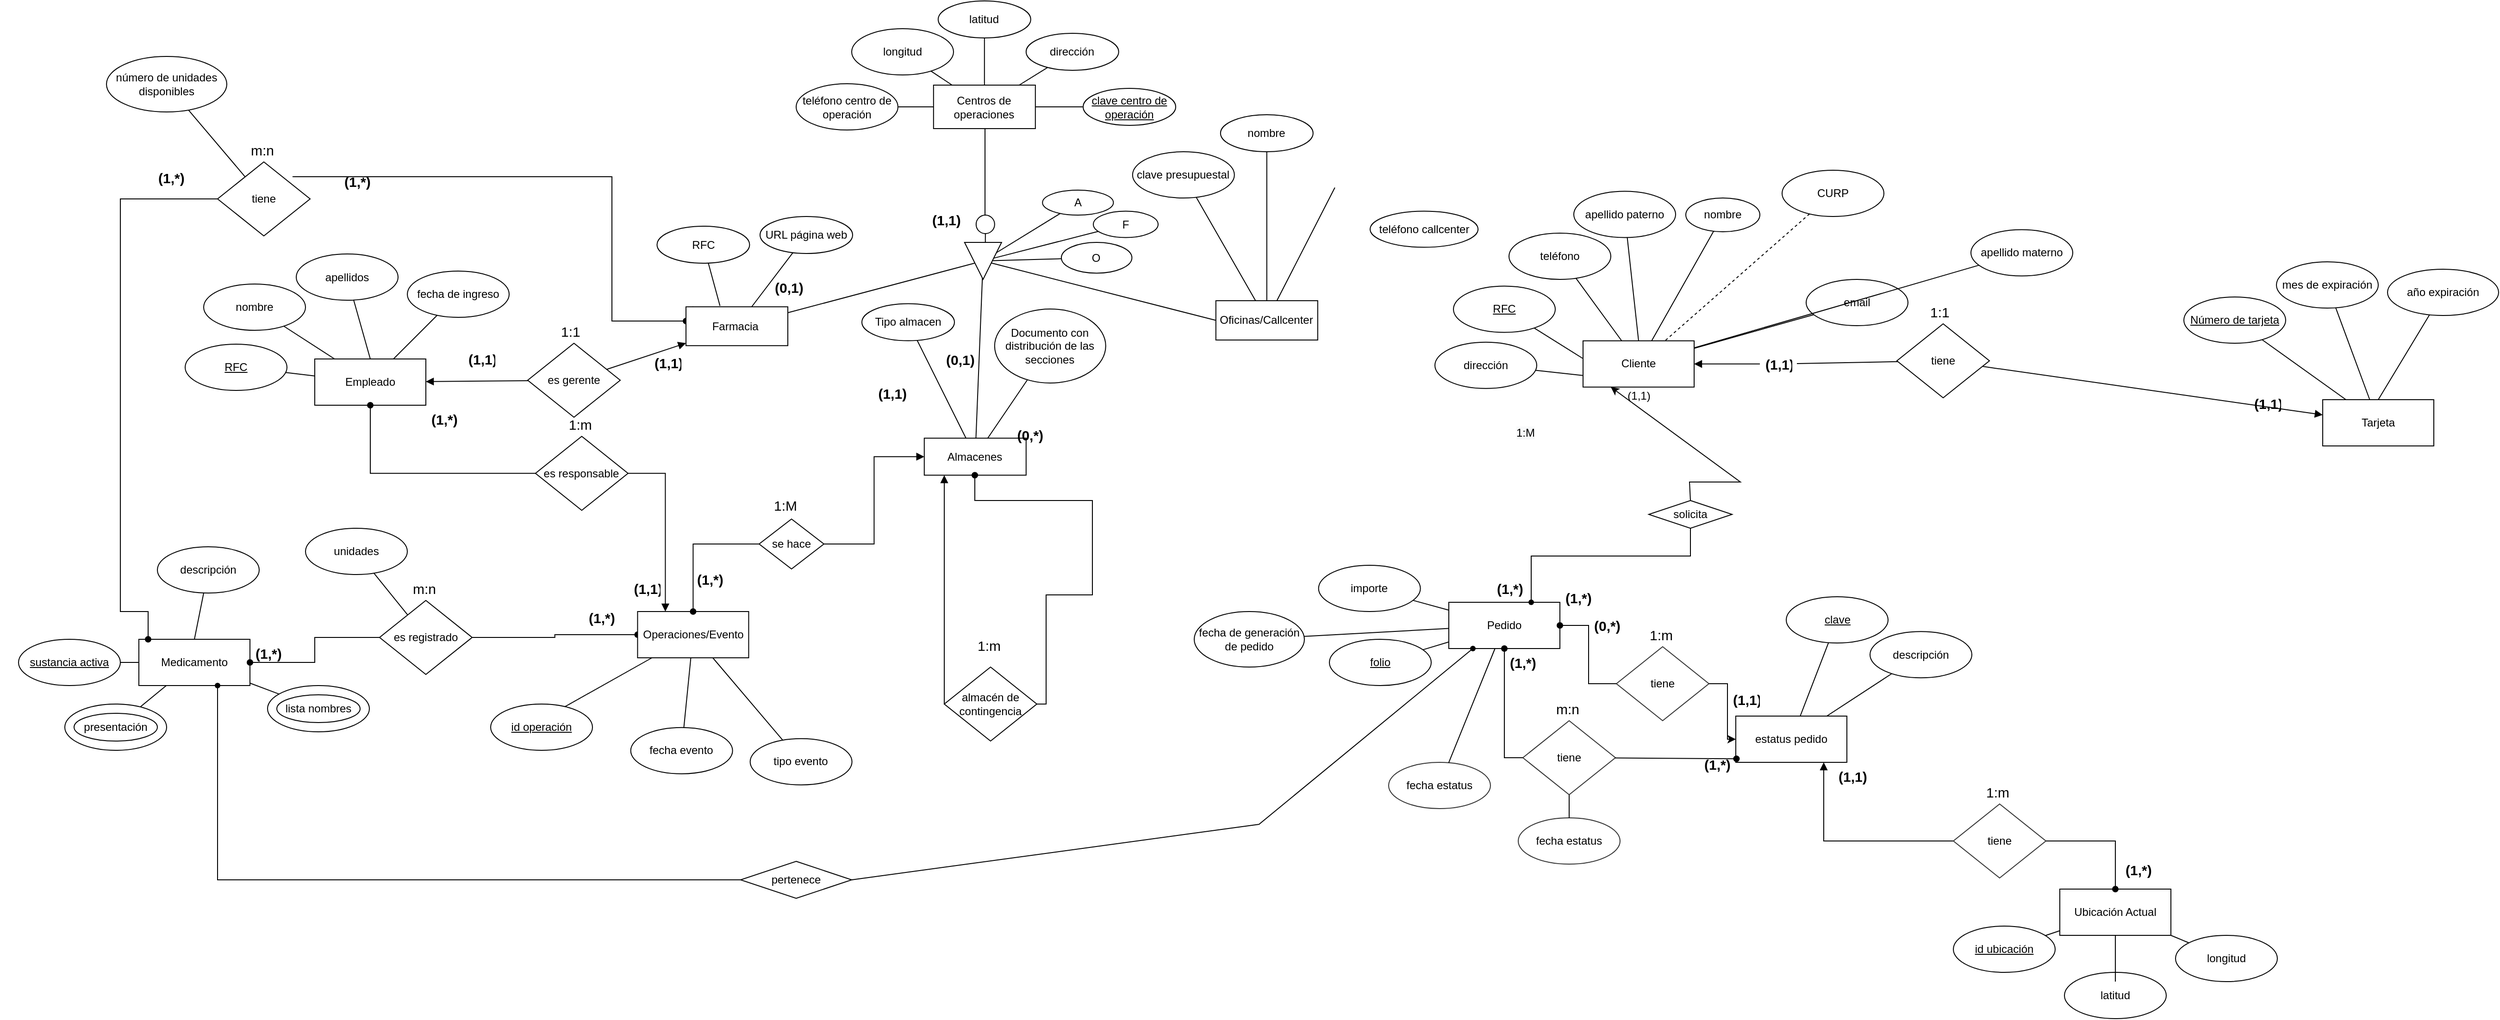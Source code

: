 <mxfile version="15.7.4" type="github">
  <diagram id="R2lEEEUBdFMjLlhIrx00" name="Page-1">
    <mxGraphModel dx="1516" dy="1455" grid="1" gridSize="10" guides="1" tooltips="1" connect="1" arrows="1" fold="1" page="1" pageScale="1" pageWidth="850" pageHeight="1100" math="0" shadow="0" extFonts="Permanent Marker^https://fonts.googleapis.com/css?family=Permanent+Marker">
      <root>
        <mxCell id="0" />
        <mxCell id="1" parent="0" />
        <mxCell id="tm-OnPX0d2Y-sGUrOIOd-40" style="edgeStyle=none;rounded=0;orthogonalLoop=1;jettySize=auto;html=1;startArrow=none;startFill=0;endArrow=none;endFill=0;fontSize=12;" parent="1" target="tm-OnPX0d2Y-sGUrOIOd-38" edge="1">
          <mxGeometry x="-15.0" y="213.12" as="geometry">
            <mxPoint x="120.0" y="288.12" as="targetPoint" />
            <mxPoint x="107.804" y="259.255" as="sourcePoint" />
          </mxGeometry>
        </mxCell>
        <mxCell id="tm-OnPX0d2Y-sGUrOIOd-71" value="" style="group" parent="1" vertex="1" connectable="0">
          <mxGeometry x="-440" y="201" width="521" height="186" as="geometry" />
        </mxCell>
        <mxCell id="tm-OnPX0d2Y-sGUrOIOd-72" value="Empleado" style="whiteSpace=wrap;html=1;align=center;" parent="tm-OnPX0d2Y-sGUrOIOd-71" vertex="1">
          <mxGeometry x="120" y="106" width="120" height="50" as="geometry" />
        </mxCell>
        <mxCell id="tm-OnPX0d2Y-sGUrOIOd-73" style="edgeStyle=none;rounded=0;orthogonalLoop=1;jettySize=auto;html=1;startArrow=none;startFill=0;endArrow=none;endFill=0;" parent="tm-OnPX0d2Y-sGUrOIOd-71" source="tm-OnPX0d2Y-sGUrOIOd-74" target="tm-OnPX0d2Y-sGUrOIOd-72" edge="1">
          <mxGeometry relative="1" as="geometry" />
        </mxCell>
        <mxCell id="tm-OnPX0d2Y-sGUrOIOd-74" value="RFC" style="ellipse;whiteSpace=wrap;html=1;align=center;fontStyle=4;" parent="tm-OnPX0d2Y-sGUrOIOd-71" vertex="1">
          <mxGeometry x="-20" y="90" width="110" height="50" as="geometry" />
        </mxCell>
        <mxCell id="tm-OnPX0d2Y-sGUrOIOd-77" value="" style="group" parent="tm-OnPX0d2Y-sGUrOIOd-71" vertex="1" connectable="0">
          <mxGeometry x="100" y="-7.5" width="110" height="50" as="geometry" />
        </mxCell>
        <mxCell id="tm-OnPX0d2Y-sGUrOIOd-78" value="" style="group" parent="tm-OnPX0d2Y-sGUrOIOd-77" vertex="1" connectable="0">
          <mxGeometry width="110" height="50" as="geometry" />
        </mxCell>
        <mxCell id="tm-OnPX0d2Y-sGUrOIOd-79" value="apellidos" style="ellipse;whiteSpace=wrap;html=1;align=center;" parent="tm-OnPX0d2Y-sGUrOIOd-78" vertex="1">
          <mxGeometry width="110" height="50" as="geometry" />
        </mxCell>
        <mxCell id="tm-OnPX0d2Y-sGUrOIOd-80" style="edgeStyle=none;rounded=0;orthogonalLoop=1;jettySize=auto;html=1;startArrow=none;startFill=0;endArrow=none;endFill=0;" parent="tm-OnPX0d2Y-sGUrOIOd-71" source="tm-OnPX0d2Y-sGUrOIOd-76" target="tm-OnPX0d2Y-sGUrOIOd-72" edge="1">
          <mxGeometry relative="1" as="geometry" />
        </mxCell>
        <mxCell id="tm-OnPX0d2Y-sGUrOIOd-81" value="" style="group" parent="tm-OnPX0d2Y-sGUrOIOd-71" vertex="1" connectable="0">
          <mxGeometry x="300" y="70" width="110" height="50" as="geometry" />
        </mxCell>
        <mxCell id="tm-OnPX0d2Y-sGUrOIOd-84" style="edgeStyle=none;rounded=0;orthogonalLoop=1;jettySize=auto;html=1;entryX=0.5;entryY=0;entryDx=0;entryDy=0;startArrow=none;startFill=0;endArrow=none;endFill=0;" parent="tm-OnPX0d2Y-sGUrOIOd-81" source="tm-OnPX0d2Y-sGUrOIOd-83" edge="1">
          <mxGeometry relative="1" as="geometry" />
        </mxCell>
        <mxCell id="tm-OnPX0d2Y-sGUrOIOd-85" style="edgeStyle=none;rounded=0;orthogonalLoop=1;jettySize=auto;html=1;startArrow=none;startFill=0;endArrow=none;endFill=0;" parent="tm-OnPX0d2Y-sGUrOIOd-71" source="tm-OnPX0d2Y-sGUrOIOd-83" target="tm-OnPX0d2Y-sGUrOIOd-72" edge="1">
          <mxGeometry relative="1" as="geometry" />
        </mxCell>
        <mxCell id="tm-OnPX0d2Y-sGUrOIOd-86" style="edgeStyle=none;rounded=0;orthogonalLoop=1;jettySize=auto;html=1;entryX=0.5;entryY=0;entryDx=0;entryDy=0;startArrow=none;startFill=0;endArrow=none;endFill=0;" parent="tm-OnPX0d2Y-sGUrOIOd-71" source="tm-OnPX0d2Y-sGUrOIOd-79" target="tm-OnPX0d2Y-sGUrOIOd-72" edge="1">
          <mxGeometry relative="1" as="geometry" />
        </mxCell>
        <mxCell id="tm-OnPX0d2Y-sGUrOIOd-75" value="" style="group" parent="tm-OnPX0d2Y-sGUrOIOd-71" vertex="1" connectable="0">
          <mxGeometry y="25" width="110" height="50" as="geometry" />
        </mxCell>
        <mxCell id="tm-OnPX0d2Y-sGUrOIOd-76" value="nombre" style="ellipse;whiteSpace=wrap;html=1;align=center;" parent="tm-OnPX0d2Y-sGUrOIOd-75" vertex="1">
          <mxGeometry width="110" height="50" as="geometry" />
        </mxCell>
        <mxCell id="tm-OnPX0d2Y-sGUrOIOd-83" value="fecha de ingreso" style="ellipse;whiteSpace=wrap;html=1;align=center;" parent="tm-OnPX0d2Y-sGUrOIOd-71" vertex="1">
          <mxGeometry x="220" y="11" width="110" height="50" as="geometry" />
        </mxCell>
        <mxCell id="tm-OnPX0d2Y-sGUrOIOd-294" value="" style="group" parent="tm-OnPX0d2Y-sGUrOIOd-71" vertex="1" connectable="0">
          <mxGeometry x="280" y="61" width="241" height="108" as="geometry" />
        </mxCell>
        <mxCell id="tm-OnPX0d2Y-sGUrOIOd-297" value="es gerente" style="rhombus;whiteSpace=wrap;html=1;" parent="tm-OnPX0d2Y-sGUrOIOd-294" vertex="1">
          <mxGeometry x="70" y="28" width="100" height="80" as="geometry" />
        </mxCell>
        <mxCell id="tm-OnPX0d2Y-sGUrOIOd-298" value="1:1" style="text;strokeColor=none;fillColor=none;spacingLeft=4;spacingRight=4;overflow=hidden;rotatable=0;points=[[0,0.5],[1,0.5]];portConstraint=eastwest;fontSize=15;" parent="tm-OnPX0d2Y-sGUrOIOd-294" vertex="1">
          <mxGeometry x="100" width="40" height="30" as="geometry" />
        </mxCell>
        <mxCell id="tm-OnPX0d2Y-sGUrOIOd-299" value="(1,1)" style="text;strokeColor=none;fillColor=none;spacingLeft=4;spacingRight=4;overflow=hidden;rotatable=0;points=[[0,0.5],[1,0.5]];portConstraint=eastwest;fontSize=15;fontStyle=1" parent="tm-OnPX0d2Y-sGUrOIOd-294" vertex="1">
          <mxGeometry y="30" width="40" height="30" as="geometry" />
        </mxCell>
        <mxCell id="tm-OnPX0d2Y-sGUrOIOd-300" value="(1,1)" style="text;strokeColor=none;fillColor=none;spacingLeft=4;spacingRight=4;overflow=hidden;rotatable=0;points=[[0,0.5],[1,0.5]];portConstraint=eastwest;fontSize=15;fontStyle=1" parent="tm-OnPX0d2Y-sGUrOIOd-294" vertex="1">
          <mxGeometry x="201" y="34" width="40" height="30" as="geometry" />
        </mxCell>
        <mxCell id="tm-OnPX0d2Y-sGUrOIOd-129" style="edgeStyle=orthogonalEdgeStyle;rounded=0;orthogonalLoop=1;jettySize=auto;html=1;startArrow=none;startFill=0;endArrow=oval;endFill=1;" parent="tm-OnPX0d2Y-sGUrOIOd-294" target="tm-OnPX0d2Y-sGUrOIOd-38" edge="1">
          <mxGeometry relative="1" as="geometry">
            <mxPoint x="222.0" y="4" as="targetPoint" />
            <Array as="points">
              <mxPoint x="161" y="-152" />
              <mxPoint x="161" y="4" />
            </Array>
            <mxPoint x="-184" y="-152.0" as="sourcePoint" />
          </mxGeometry>
        </mxCell>
        <mxCell id="tm-OnPX0d2Y-sGUrOIOd-296" style="edgeStyle=none;rounded=0;orthogonalLoop=1;jettySize=auto;html=1;startArrow=none;startFill=0;endArrow=block;endFill=1;" parent="tm-OnPX0d2Y-sGUrOIOd-71" source="tm-OnPX0d2Y-sGUrOIOd-297" target="tm-OnPX0d2Y-sGUrOIOd-72" edge="1">
          <mxGeometry relative="1" as="geometry">
            <mxPoint x="290" y="129" as="targetPoint" />
          </mxGeometry>
        </mxCell>
        <mxCell id="tm-OnPX0d2Y-sGUrOIOd-317" value="(1,*)" style="text;strokeColor=none;fillColor=none;spacingLeft=4;spacingRight=4;overflow=hidden;rotatable=0;points=[[0,0.5],[1,0.5]];portConstraint=eastwest;fontSize=15;fontStyle=1" parent="tm-OnPX0d2Y-sGUrOIOd-71" vertex="1">
          <mxGeometry x="240" y="156" width="40" height="30" as="geometry" />
        </mxCell>
        <mxCell id="tm-OnPX0d2Y-sGUrOIOd-110" value="" style="group" parent="1" vertex="1" connectable="0">
          <mxGeometry x="-660" y="520" width="410" height="210" as="geometry" />
        </mxCell>
        <mxCell id="tm-OnPX0d2Y-sGUrOIOd-87" value="" style="group" parent="tm-OnPX0d2Y-sGUrOIOd-110" vertex="1" connectable="0">
          <mxGeometry width="410" height="160" as="geometry" />
        </mxCell>
        <mxCell id="tm-OnPX0d2Y-sGUrOIOd-88" value="Medicamento" style="whiteSpace=wrap;html=1;align=center;" parent="tm-OnPX0d2Y-sGUrOIOd-87" vertex="1">
          <mxGeometry x="150" y="90" width="120" height="50" as="geometry" />
        </mxCell>
        <mxCell id="tm-OnPX0d2Y-sGUrOIOd-89" style="edgeStyle=none;rounded=0;orthogonalLoop=1;jettySize=auto;html=1;startArrow=none;startFill=0;endArrow=none;endFill=0;" parent="tm-OnPX0d2Y-sGUrOIOd-87" source="tm-OnPX0d2Y-sGUrOIOd-90" target="tm-OnPX0d2Y-sGUrOIOd-88" edge="1">
          <mxGeometry relative="1" as="geometry" />
        </mxCell>
        <mxCell id="tm-OnPX0d2Y-sGUrOIOd-90" value="sustancia activa" style="ellipse;whiteSpace=wrap;html=1;align=center;fontStyle=4;" parent="tm-OnPX0d2Y-sGUrOIOd-87" vertex="1">
          <mxGeometry x="20" y="90" width="110" height="50" as="geometry" />
        </mxCell>
        <mxCell id="tm-OnPX0d2Y-sGUrOIOd-97" value="" style="group" parent="tm-OnPX0d2Y-sGUrOIOd-87" vertex="1" connectable="0">
          <mxGeometry x="289" y="140" width="110" height="50" as="geometry" />
        </mxCell>
        <mxCell id="tm-OnPX0d2Y-sGUrOIOd-98" value="" style="group" parent="tm-OnPX0d2Y-sGUrOIOd-97" vertex="1" connectable="0">
          <mxGeometry width="110" height="50" as="geometry" />
        </mxCell>
        <mxCell id="tm-OnPX0d2Y-sGUrOIOd-99" value="lista nombres" style="ellipse;whiteSpace=wrap;html=1;align=center;" parent="tm-OnPX0d2Y-sGUrOIOd-98" vertex="1">
          <mxGeometry width="110" height="50" as="geometry" />
        </mxCell>
        <mxCell id="tm-OnPX0d2Y-sGUrOIOd-100" style="edgeStyle=none;rounded=0;orthogonalLoop=1;jettySize=auto;html=1;entryX=0.5;entryY=0;entryDx=0;entryDy=0;startArrow=none;startFill=0;endArrow=none;endFill=0;" parent="tm-OnPX0d2Y-sGUrOIOd-97" source="tm-OnPX0d2Y-sGUrOIOd-99" edge="1">
          <mxGeometry relative="1" as="geometry" />
        </mxCell>
        <mxCell id="tm-OnPX0d2Y-sGUrOIOd-101" style="edgeStyle=none;rounded=0;orthogonalLoop=1;jettySize=auto;html=1;startArrow=none;startFill=0;endArrow=none;endFill=0;" parent="tm-OnPX0d2Y-sGUrOIOd-87" source="tm-OnPX0d2Y-sGUrOIOd-99" target="tm-OnPX0d2Y-sGUrOIOd-88" edge="1">
          <mxGeometry relative="1" as="geometry" />
        </mxCell>
        <mxCell id="tm-OnPX0d2Y-sGUrOIOd-102" style="edgeStyle=none;rounded=0;orthogonalLoop=1;jettySize=auto;html=1;entryX=0.5;entryY=0;entryDx=0;entryDy=0;startArrow=none;startFill=0;endArrow=none;endFill=0;" parent="tm-OnPX0d2Y-sGUrOIOd-87" source="tm-OnPX0d2Y-sGUrOIOd-95" target="tm-OnPX0d2Y-sGUrOIOd-88" edge="1">
          <mxGeometry relative="1" as="geometry" />
        </mxCell>
        <mxCell id="tm-OnPX0d2Y-sGUrOIOd-93" value="" style="group" parent="tm-OnPX0d2Y-sGUrOIOd-87" vertex="1" connectable="0">
          <mxGeometry x="170" y="-10" width="110" height="50" as="geometry" />
        </mxCell>
        <mxCell id="tm-OnPX0d2Y-sGUrOIOd-94" value="" style="group" parent="tm-OnPX0d2Y-sGUrOIOd-93" vertex="1" connectable="0">
          <mxGeometry width="110" height="50" as="geometry" />
        </mxCell>
        <mxCell id="tm-OnPX0d2Y-sGUrOIOd-95" value="descripción" style="ellipse;whiteSpace=wrap;html=1;align=center;" parent="tm-OnPX0d2Y-sGUrOIOd-94" vertex="1">
          <mxGeometry width="110" height="50" as="geometry" />
        </mxCell>
        <mxCell id="tm-OnPX0d2Y-sGUrOIOd-324" value="(1,*)" style="text;strokeColor=none;fillColor=none;spacingLeft=4;spacingRight=4;overflow=hidden;rotatable=0;points=[[0,0.5],[1,0.5]];portConstraint=eastwest;fontSize=15;fontStyle=1" parent="tm-OnPX0d2Y-sGUrOIOd-87" vertex="1">
          <mxGeometry x="270" y="90" width="60" height="20" as="geometry" />
        </mxCell>
        <mxCell id="ONcXkCCTaV0I2cPtJkJc-17" value="" style="shape=waypoint;sketch=0;fillStyle=solid;size=6;pointerEvents=1;points=[];fillColor=none;resizable=0;rotatable=0;perimeter=centerPerimeter;snapToPoint=1;shadow=0;" vertex="1" parent="tm-OnPX0d2Y-sGUrOIOd-87">
          <mxGeometry x="215" y="120" width="40" height="40" as="geometry" />
        </mxCell>
        <mxCell id="tm-OnPX0d2Y-sGUrOIOd-103" value="lista nombres" style="ellipse;whiteSpace=wrap;html=1;align=center;" parent="tm-OnPX0d2Y-sGUrOIOd-110" vertex="1">
          <mxGeometry x="299" y="150" width="90" height="30" as="geometry" />
        </mxCell>
        <mxCell id="tm-OnPX0d2Y-sGUrOIOd-104" value="" style="group" parent="tm-OnPX0d2Y-sGUrOIOd-110" vertex="1" connectable="0">
          <mxGeometry x="70" y="160" width="110" height="50" as="geometry" />
        </mxCell>
        <mxCell id="tm-OnPX0d2Y-sGUrOIOd-105" value="" style="group" parent="tm-OnPX0d2Y-sGUrOIOd-104" vertex="1" connectable="0">
          <mxGeometry width="110" height="50" as="geometry" />
        </mxCell>
        <mxCell id="tm-OnPX0d2Y-sGUrOIOd-106" value="lista nombres" style="ellipse;whiteSpace=wrap;html=1;align=center;" parent="tm-OnPX0d2Y-sGUrOIOd-105" vertex="1">
          <mxGeometry width="110" height="50" as="geometry" />
        </mxCell>
        <mxCell id="tm-OnPX0d2Y-sGUrOIOd-107" style="edgeStyle=none;rounded=0;orthogonalLoop=1;jettySize=auto;html=1;entryX=0.5;entryY=0;entryDx=0;entryDy=0;startArrow=none;startFill=0;endArrow=none;endFill=0;" parent="tm-OnPX0d2Y-sGUrOIOd-104" source="tm-OnPX0d2Y-sGUrOIOd-106" edge="1">
          <mxGeometry relative="1" as="geometry" />
        </mxCell>
        <mxCell id="tm-OnPX0d2Y-sGUrOIOd-109" value="presentación" style="ellipse;whiteSpace=wrap;html=1;align=center;" parent="tm-OnPX0d2Y-sGUrOIOd-110" vertex="1">
          <mxGeometry x="80" y="170" width="90" height="30" as="geometry" />
        </mxCell>
        <mxCell id="tm-OnPX0d2Y-sGUrOIOd-108" style="edgeStyle=none;rounded=0;orthogonalLoop=1;jettySize=auto;html=1;startArrow=none;startFill=0;endArrow=none;endFill=0;" parent="tm-OnPX0d2Y-sGUrOIOd-110" source="tm-OnPX0d2Y-sGUrOIOd-106" target="tm-OnPX0d2Y-sGUrOIOd-88" edge="1">
          <mxGeometry relative="1" as="geometry">
            <mxPoint x="270" y="176.724" as="targetPoint" />
          </mxGeometry>
        </mxCell>
        <mxCell id="tm-OnPX0d2Y-sGUrOIOd-128" value="" style="group" parent="1" vertex="1" connectable="0">
          <mxGeometry x="-495" y="66" width="241" height="108" as="geometry" />
        </mxCell>
        <mxCell id="tm-OnPX0d2Y-sGUrOIOd-131" value="tiene" style="rhombus;whiteSpace=wrap;html=1;" parent="tm-OnPX0d2Y-sGUrOIOd-128" vertex="1">
          <mxGeometry x="70" y="28" width="100" height="80" as="geometry" />
        </mxCell>
        <mxCell id="tm-OnPX0d2Y-sGUrOIOd-132" value="m:n" style="text;strokeColor=none;fillColor=none;spacingLeft=4;spacingRight=4;overflow=hidden;rotatable=0;points=[[0,0.5],[1,0.5]];portConstraint=eastwest;fontSize=15;" parent="tm-OnPX0d2Y-sGUrOIOd-128" vertex="1">
          <mxGeometry x="100" width="40" height="30" as="geometry" />
        </mxCell>
        <mxCell id="tm-OnPX0d2Y-sGUrOIOd-133" value="(1,*)" style="text;strokeColor=none;fillColor=none;spacingLeft=4;spacingRight=4;overflow=hidden;rotatable=0;points=[[0,0.5],[1,0.5]];portConstraint=eastwest;fontSize=15;fontStyle=1" parent="tm-OnPX0d2Y-sGUrOIOd-128" vertex="1">
          <mxGeometry y="30" width="40" height="30" as="geometry" />
        </mxCell>
        <mxCell id="tm-OnPX0d2Y-sGUrOIOd-134" value="(1,*)" style="text;strokeColor=none;fillColor=none;spacingLeft=4;spacingRight=4;overflow=hidden;rotatable=0;points=[[0,0.5],[1,0.5]];portConstraint=eastwest;fontSize=15;fontStyle=1" parent="tm-OnPX0d2Y-sGUrOIOd-128" vertex="1">
          <mxGeometry x="201" y="34" width="40" height="30" as="geometry" />
        </mxCell>
        <mxCell id="tm-OnPX0d2Y-sGUrOIOd-120" style="edgeStyle=none;rounded=0;orthogonalLoop=1;jettySize=auto;html=1;startArrow=none;startFill=0;endArrow=none;endFill=0;" parent="1" source="tm-OnPX0d2Y-sGUrOIOd-116" target="tm-OnPX0d2Y-sGUrOIOd-131" edge="1">
          <mxGeometry relative="1" as="geometry">
            <mxPoint x="-147.368" y="110" as="targetPoint" />
          </mxGeometry>
        </mxCell>
        <mxCell id="tm-OnPX0d2Y-sGUrOIOd-220" value="" style="group" parent="1" vertex="1" connectable="0">
          <mxGeometry x="755" y="480" width="502" height="218" as="geometry" />
        </mxCell>
        <mxCell id="tm-OnPX0d2Y-sGUrOIOd-221" value="Pedido" style="whiteSpace=wrap;html=1;align=center;" parent="tm-OnPX0d2Y-sGUrOIOd-220" vertex="1">
          <mxGeometry x="150" y="90" width="120" height="50" as="geometry" />
        </mxCell>
        <mxCell id="tm-OnPX0d2Y-sGUrOIOd-235" style="edgeStyle=none;rounded=0;orthogonalLoop=1;jettySize=auto;html=1;startArrow=none;startFill=0;endArrow=none;endFill=0;" parent="tm-OnPX0d2Y-sGUrOIOd-220" source="tm-OnPX0d2Y-sGUrOIOd-228" target="tm-OnPX0d2Y-sGUrOIOd-221" edge="1">
          <mxGeometry relative="1" as="geometry" />
        </mxCell>
        <mxCell id="tm-OnPX0d2Y-sGUrOIOd-358" value="(1,*)" style="text;strokeColor=none;fillColor=none;spacingLeft=4;spacingRight=4;overflow=hidden;rotatable=0;points=[[0,0.5],[1,0.5]];portConstraint=eastwest;fontSize=15;fontStyle=1" parent="tm-OnPX0d2Y-sGUrOIOd-220" vertex="1">
          <mxGeometry x="270" y="70" width="40" height="30" as="geometry" />
        </mxCell>
        <mxCell id="tm-OnPX0d2Y-sGUrOIOd-359" value="(1,*)" style="text;strokeColor=none;fillColor=none;spacingLeft=4;spacingRight=4;overflow=hidden;rotatable=0;points=[[0,0.5],[1,0.5]];portConstraint=eastwest;fontSize=15;fontStyle=1" parent="tm-OnPX0d2Y-sGUrOIOd-220" vertex="1">
          <mxGeometry x="196" y="60" width="40" height="30" as="geometry" />
        </mxCell>
        <mxCell id="tm-OnPX0d2Y-sGUrOIOd-226" value="" style="group" parent="tm-OnPX0d2Y-sGUrOIOd-220" vertex="1" connectable="0">
          <mxGeometry x="9.32" y="50" width="110" height="50" as="geometry" />
        </mxCell>
        <mxCell id="tm-OnPX0d2Y-sGUrOIOd-227" value="" style="group" parent="tm-OnPX0d2Y-sGUrOIOd-226" vertex="1" connectable="0">
          <mxGeometry width="110" height="50" as="geometry" />
        </mxCell>
        <mxCell id="tm-OnPX0d2Y-sGUrOIOd-228" value="importe" style="ellipse;whiteSpace=wrap;html=1;align=center;" parent="tm-OnPX0d2Y-sGUrOIOd-227" vertex="1">
          <mxGeometry width="110" height="50" as="geometry" />
        </mxCell>
        <mxCell id="tm-OnPX0d2Y-sGUrOIOd-223" value="folio" style="ellipse;whiteSpace=wrap;html=1;align=center;fontStyle=4;" parent="tm-OnPX0d2Y-sGUrOIOd-220" vertex="1">
          <mxGeometry x="21" y="130" width="110" height="50" as="geometry" />
        </mxCell>
        <mxCell id="tm-OnPX0d2Y-sGUrOIOd-222" style="edgeStyle=none;rounded=0;orthogonalLoop=1;jettySize=auto;html=1;startArrow=none;startFill=0;endArrow=none;endFill=0;" parent="tm-OnPX0d2Y-sGUrOIOd-220" source="tm-OnPX0d2Y-sGUrOIOd-223" target="tm-OnPX0d2Y-sGUrOIOd-221" edge="1">
          <mxGeometry relative="1" as="geometry" />
        </mxCell>
        <mxCell id="tm-OnPX0d2Y-sGUrOIOd-361" value="" style="group;strokeColor=none;strokeWidth=3;fillColor=none;" parent="tm-OnPX0d2Y-sGUrOIOd-220" vertex="1" connectable="0">
          <mxGeometry x="261" y="110" width="241" height="108" as="geometry" />
        </mxCell>
        <mxCell id="tm-OnPX0d2Y-sGUrOIOd-364" value="tiene" style="rhombus;whiteSpace=wrap;html=1;strokeColor=#333333;strokeWidth=1;fillColor=none;" parent="tm-OnPX0d2Y-sGUrOIOd-361" vertex="1">
          <mxGeometry x="70" y="28" width="100" height="80" as="geometry" />
        </mxCell>
        <mxCell id="tm-OnPX0d2Y-sGUrOIOd-365" value="1:m" style="text;strokeColor=none;fillColor=none;spacingLeft=4;spacingRight=4;overflow=hidden;rotatable=0;points=[[0,0.5],[1,0.5]];portConstraint=eastwest;fontSize=15;" parent="tm-OnPX0d2Y-sGUrOIOd-361" vertex="1">
          <mxGeometry x="100" width="40" height="30" as="geometry" />
        </mxCell>
        <mxCell id="tm-OnPX0d2Y-sGUrOIOd-367" value="(1,1)" style="text;strokeColor=none;fillColor=none;spacingLeft=4;spacingRight=4;overflow=hidden;rotatable=0;points=[[0,0.5],[1,0.5]];portConstraint=eastwest;fontSize=15;fontStyle=1" parent="tm-OnPX0d2Y-sGUrOIOd-361" vertex="1">
          <mxGeometry x="190" y="70" width="40" height="30" as="geometry" />
        </mxCell>
        <mxCell id="tm-OnPX0d2Y-sGUrOIOd-363" style="edgeStyle=orthogonalEdgeStyle;rounded=0;orthogonalLoop=1;jettySize=auto;html=1;startArrow=none;startFill=0;endArrow=oval;endFill=1;" parent="tm-OnPX0d2Y-sGUrOIOd-220" source="tm-OnPX0d2Y-sGUrOIOd-364" target="tm-OnPX0d2Y-sGUrOIOd-221" edge="1">
          <mxGeometry relative="1" as="geometry">
            <mxPoint x="211" y="218" as="targetPoint" />
            <Array as="points">
              <mxPoint x="301" y="178" />
              <mxPoint x="301" y="115" />
            </Array>
          </mxGeometry>
        </mxCell>
        <mxCell id="tm-OnPX0d2Y-sGUrOIOd-366" value="(0,*)" style="text;strokeColor=none;fillColor=none;spacingLeft=4;spacingRight=4;overflow=hidden;rotatable=0;points=[[0,0.5],[1,0.5]];portConstraint=eastwest;fontSize=15;fontStyle=1" parent="tm-OnPX0d2Y-sGUrOIOd-220" vertex="1">
          <mxGeometry x="301" y="100" width="40" height="30" as="geometry" />
        </mxCell>
        <mxCell id="tm-OnPX0d2Y-sGUrOIOd-377" value="(1,*)" style="text;strokeColor=none;fillColor=none;spacingLeft=4;spacingRight=4;overflow=hidden;rotatable=0;points=[[0,0.5],[1,0.5]];portConstraint=eastwest;fontSize=15;fontStyle=1" parent="tm-OnPX0d2Y-sGUrOIOd-220" vertex="1">
          <mxGeometry x="210" y="140" width="41" height="30" as="geometry" />
        </mxCell>
        <mxCell id="ONcXkCCTaV0I2cPtJkJc-19" value="" style="shape=waypoint;sketch=0;fillStyle=solid;size=6;pointerEvents=1;points=[];fillColor=none;resizable=0;rotatable=0;perimeter=centerPerimeter;snapToPoint=1;shadow=0;" vertex="1" parent="tm-OnPX0d2Y-sGUrOIOd-220">
          <mxGeometry x="156" y="120" width="40" height="40" as="geometry" />
        </mxCell>
        <mxCell id="ONcXkCCTaV0I2cPtJkJc-21" value="solicita" style="shape=rhombus;perimeter=rhombusPerimeter;whiteSpace=wrap;html=1;align=center;" vertex="1" parent="tm-OnPX0d2Y-sGUrOIOd-220">
          <mxGeometry x="366" y="-20" width="90" height="30" as="geometry" />
        </mxCell>
        <mxCell id="ONcXkCCTaV0I2cPtJkJc-22" value="" style="endArrow=none;html=1;startArrow=none;rounded=0;exitX=0.5;exitY=1;exitDx=0;exitDy=0;" edge="1" source="ONcXkCCTaV0I2cPtJkJc-21" parent="tm-OnPX0d2Y-sGUrOIOd-220" target="ONcXkCCTaV0I2cPtJkJc-28">
          <mxGeometry width="50" height="50" relative="1" as="geometry">
            <mxPoint x="289" y="-9.5" as="sourcePoint" />
            <mxPoint x="262" y="20" as="targetPoint" />
            <Array as="points">
              <mxPoint x="411" y="40" />
              <mxPoint x="239" y="40" />
              <mxPoint x="239" y="70" />
            </Array>
          </mxGeometry>
        </mxCell>
        <mxCell id="ONcXkCCTaV0I2cPtJkJc-28" value="" style="shape=waypoint;sketch=0;fillStyle=solid;size=6;pointerEvents=1;points=[];fillColor=none;resizable=0;rotatable=0;perimeter=centerPerimeter;snapToPoint=1;shadow=0;" vertex="1" parent="tm-OnPX0d2Y-sGUrOIOd-220">
          <mxGeometry x="219" y="70" width="40" height="40" as="geometry" />
        </mxCell>
        <mxCell id="tm-OnPX0d2Y-sGUrOIOd-5" value="&lt;font style=&quot;font-size: 12px&quot;&gt;Almacenes&lt;/font&gt;" style="whiteSpace=wrap;html=1;align=center;fontSize=12;" parent="1" vertex="1">
          <mxGeometry x="338.4" y="392.62" width="110" height="40" as="geometry" />
        </mxCell>
        <mxCell id="tm-OnPX0d2Y-sGUrOIOd-7" value="" style="endArrow=none;html=1;fontSize=12;rounded=0;" parent="1" source="tm-OnPX0d2Y-sGUrOIOd-3" target="tm-OnPX0d2Y-sGUrOIOd-5" edge="1">
          <mxGeometry x="172.5" y="279.62" width="50" height="50" as="geometry">
            <mxPoint x="393.4" y="369.62" as="sourcePoint" />
            <mxPoint x="458.4" y="319.62" as="targetPoint" />
          </mxGeometry>
        </mxCell>
        <mxCell id="tm-OnPX0d2Y-sGUrOIOd-14" style="edgeStyle=none;rounded=0;orthogonalLoop=1;jettySize=auto;html=1;startArrow=none;startFill=0;endArrow=none;endFill=0;fontSize=12;" parent="1" source="tm-OnPX0d2Y-sGUrOIOd-44" target="tm-OnPX0d2Y-sGUrOIOd-5" edge="1">
          <mxGeometry x="159.1" y="432.12" as="geometry">
            <mxPoint x="294.1" y="507.12" as="targetPoint" />
          </mxGeometry>
        </mxCell>
        <mxCell id="tm-OnPX0d2Y-sGUrOIOd-15" style="edgeStyle=none;rounded=0;orthogonalLoop=1;jettySize=auto;html=1;startArrow=none;startFill=0;endArrow=none;endFill=0;fontSize=12;" parent="1" source="tm-OnPX0d2Y-sGUrOIOd-13" target="tm-OnPX0d2Y-sGUrOIOd-5" edge="1">
          <mxGeometry x="119.1" y="403.12" as="geometry">
            <mxPoint x="254.1" y="478.12" as="targetPoint" />
          </mxGeometry>
        </mxCell>
        <mxCell id="tm-OnPX0d2Y-sGUrOIOd-16" value="" style="group;fontSize=12;" parent="1" vertex="1" connectable="0">
          <mxGeometry x="394.2" y="379.62" width="100" height="61" as="geometry" />
        </mxCell>
        <mxCell id="tm-OnPX0d2Y-sGUrOIOd-295" style="edgeStyle=none;rounded=0;orthogonalLoop=1;jettySize=auto;html=1;startArrow=none;startFill=0;endArrow=block;endFill=1;" parent="1" source="tm-OnPX0d2Y-sGUrOIOd-297" target="tm-OnPX0d2Y-sGUrOIOd-38" edge="1">
          <mxGeometry relative="1" as="geometry">
            <mxPoint x="70" y="329" as="targetPoint" />
          </mxGeometry>
        </mxCell>
        <mxCell id="tm-OnPX0d2Y-sGUrOIOd-302" style="edgeStyle=orthogonalEdgeStyle;rounded=0;orthogonalLoop=1;jettySize=auto;html=1;startArrow=none;startFill=0;endArrow=oval;endFill=1;" parent="1" source="tm-OnPX0d2Y-sGUrOIOd-304" target="tm-OnPX0d2Y-sGUrOIOd-5" edge="1">
          <mxGeometry relative="1" as="geometry">
            <mxPoint x="269" y="458" as="targetPoint" />
            <Array as="points">
              <mxPoint x="470" y="680" />
              <mxPoint x="470" y="562" />
              <mxPoint x="520" y="562" />
              <mxPoint x="520" y="460" />
              <mxPoint x="393" y="460" />
            </Array>
          </mxGeometry>
        </mxCell>
        <mxCell id="tm-OnPX0d2Y-sGUrOIOd-303" style="edgeStyle=orthogonalEdgeStyle;rounded=0;orthogonalLoop=1;jettySize=auto;html=1;startArrow=none;startFill=0;endArrow=block;endFill=1;" parent="1" source="tm-OnPX0d2Y-sGUrOIOd-304" target="tm-OnPX0d2Y-sGUrOIOd-5" edge="1">
          <mxGeometry relative="1" as="geometry">
            <mxPoint x="39" y="458" as="targetPoint" />
            <Array as="points">
              <mxPoint x="360" y="500" />
              <mxPoint x="360" y="500" />
            </Array>
          </mxGeometry>
        </mxCell>
        <mxCell id="tm-OnPX0d2Y-sGUrOIOd-268" value="" style="group" parent="1" vertex="1" connectable="0">
          <mxGeometry x="1100" y="220" width="440" height="263" as="geometry" />
        </mxCell>
        <mxCell id="tm-OnPX0d2Y-sGUrOIOd-284" value="" style="group" parent="tm-OnPX0d2Y-sGUrOIOd-268" vertex="1" connectable="0">
          <mxGeometry x="-200" y="-22.62" width="501" height="285.62" as="geometry" />
        </mxCell>
        <mxCell id="tm-OnPX0d2Y-sGUrOIOd-151" value="" style="group" parent="tm-OnPX0d2Y-sGUrOIOd-284" vertex="1" connectable="0">
          <mxGeometry width="501" height="173.12" as="geometry" />
        </mxCell>
        <mxCell id="tm-OnPX0d2Y-sGUrOIOd-152" value="Cliente" style="whiteSpace=wrap;html=1;align=center;" parent="tm-OnPX0d2Y-sGUrOIOd-151" vertex="1">
          <mxGeometry x="150" y="90" width="120" height="50" as="geometry" />
        </mxCell>
        <mxCell id="tm-OnPX0d2Y-sGUrOIOd-352" value="" style="edgeStyle=none;rounded=0;orthogonalLoop=1;jettySize=auto;html=1;startArrow=none;startFill=0;endArrow=none;endFill=0;" parent="tm-OnPX0d2Y-sGUrOIOd-151" source="tm-OnPX0d2Y-sGUrOIOd-179" target="tm-OnPX0d2Y-sGUrOIOd-152" edge="1">
          <mxGeometry x="320" y="210" as="geometry">
            <mxPoint x="341" y="75.62" as="targetPoint" />
            <mxPoint x="1219.812" y="457.156" as="sourcePoint" />
          </mxGeometry>
        </mxCell>
        <mxCell id="tm-OnPX0d2Y-sGUrOIOd-334" value="(1,1)" style="text;strokeColor=none;fillColor=none;spacingLeft=4;spacingRight=4;overflow=hidden;rotatable=0;points=[[0,0.5],[1,0.5]];portConstraint=eastwest;fontSize=15;fontStyle=1" parent="tm-OnPX0d2Y-sGUrOIOd-151" vertex="1">
          <mxGeometry x="341" y="100" width="40" height="30" as="geometry" />
        </mxCell>
        <mxCell id="tm-OnPX0d2Y-sGUrOIOd-287" style="edgeStyle=none;rounded=0;orthogonalLoop=1;jettySize=auto;html=1;startArrow=none;startFill=0;endArrow=block;endFill=1;" parent="tm-OnPX0d2Y-sGUrOIOd-151" source="tm-OnPX0d2Y-sGUrOIOd-334" target="tm-OnPX0d2Y-sGUrOIOd-152" edge="1">
          <mxGeometry x="200" y="-7.38" as="geometry">
            <mxPoint x="659" y="131.62" as="targetPoint" />
          </mxGeometry>
        </mxCell>
        <mxCell id="ONcXkCCTaV0I2cPtJkJc-25" value="(1,1)" style="text;html=1;align=center;verticalAlign=middle;resizable=0;points=[];autosize=1;strokeColor=none;fillColor=none;" vertex="1" parent="tm-OnPX0d2Y-sGUrOIOd-151">
          <mxGeometry x="190" y="140" width="40" height="20" as="geometry" />
        </mxCell>
        <mxCell id="tm-OnPX0d2Y-sGUrOIOd-178" value="" style="group" parent="tm-OnPX0d2Y-sGUrOIOd-151" vertex="1" connectable="0">
          <mxGeometry x="391" y="23.62" width="110" height="50" as="geometry" />
        </mxCell>
        <mxCell id="tm-OnPX0d2Y-sGUrOIOd-179" value="email" style="ellipse;whiteSpace=wrap;html=1;align=center;" parent="tm-OnPX0d2Y-sGUrOIOd-178" vertex="1">
          <mxGeometry width="110" height="50" as="geometry" />
        </mxCell>
        <mxCell id="tm-OnPX0d2Y-sGUrOIOd-182" value="teléfono" style="ellipse;whiteSpace=wrap;html=1;align=center;" parent="tm-OnPX0d2Y-sGUrOIOd-151" vertex="1">
          <mxGeometry x="70" y="-26.38" width="110" height="50" as="geometry" />
        </mxCell>
        <mxCell id="tm-OnPX0d2Y-sGUrOIOd-183" style="edgeStyle=none;rounded=0;orthogonalLoop=1;jettySize=auto;html=1;startArrow=none;startFill=0;endArrow=none;endFill=0;" parent="tm-OnPX0d2Y-sGUrOIOd-151" source="tm-OnPX0d2Y-sGUrOIOd-182" target="tm-OnPX0d2Y-sGUrOIOd-152" edge="1">
          <mxGeometry x="179" y="317" as="geometry">
            <mxPoint x="224" y="347" as="targetPoint" />
          </mxGeometry>
        </mxCell>
        <mxCell id="tm-OnPX0d2Y-sGUrOIOd-161" value="" style="group" parent="tm-OnPX0d2Y-sGUrOIOd-284" vertex="1" connectable="0">
          <mxGeometry x="381" y="-84.38" width="110" height="50" as="geometry" />
        </mxCell>
        <mxCell id="tm-OnPX0d2Y-sGUrOIOd-164" style="edgeStyle=none;rounded=0;orthogonalLoop=1;jettySize=auto;html=1;entryX=0.5;entryY=0;entryDx=0;entryDy=0;startArrow=none;startFill=0;endArrow=none;endFill=0;" parent="tm-OnPX0d2Y-sGUrOIOd-161" source="tm-OnPX0d2Y-sGUrOIOd-163" edge="1">
          <mxGeometry relative="1" as="geometry" />
        </mxCell>
        <mxCell id="tm-OnPX0d2Y-sGUrOIOd-171" value="CURP" style="ellipse;whiteSpace=wrap;html=1;align=center;" parent="tm-OnPX0d2Y-sGUrOIOd-161" vertex="1">
          <mxGeometry x="-16" y="-10" width="110" height="50" as="geometry" />
        </mxCell>
        <mxCell id="tm-OnPX0d2Y-sGUrOIOd-160" style="edgeStyle=none;rounded=0;orthogonalLoop=1;jettySize=auto;html=1;startArrow=none;startFill=0;endArrow=none;endFill=0;" parent="tm-OnPX0d2Y-sGUrOIOd-284" source="tm-OnPX0d2Y-sGUrOIOd-156" target="tm-OnPX0d2Y-sGUrOIOd-152" edge="1">
          <mxGeometry relative="1" as="geometry" />
        </mxCell>
        <mxCell id="tm-OnPX0d2Y-sGUrOIOd-153" style="edgeStyle=none;rounded=0;orthogonalLoop=1;jettySize=auto;html=1;startArrow=none;startFill=0;endArrow=none;endFill=0;entryX=-0.003;entryY=0.38;entryDx=0;entryDy=0;entryPerimeter=0;" parent="tm-OnPX0d2Y-sGUrOIOd-284" source="tm-OnPX0d2Y-sGUrOIOd-154" target="tm-OnPX0d2Y-sGUrOIOd-152" edge="1">
          <mxGeometry relative="1" as="geometry" />
        </mxCell>
        <mxCell id="tm-OnPX0d2Y-sGUrOIOd-1" value="" style="group" parent="tm-OnPX0d2Y-sGUrOIOd-284" vertex="1" connectable="0">
          <mxGeometry x="-759" y="-154.38" width="1109" height="398" as="geometry" />
        </mxCell>
        <mxCell id="tm-OnPX0d2Y-sGUrOIOd-2" style="edgeStyle=orthogonalEdgeStyle;rounded=0;orthogonalLoop=1;jettySize=auto;html=1;endArrow=none;endFill=0;fontSize=12;" parent="tm-OnPX0d2Y-sGUrOIOd-1" target="tm-OnPX0d2Y-sGUrOIOd-26" edge="1">
          <mxGeometry x="40.0" y="88" as="geometry">
            <mxPoint x="263.0" y="117.0" as="sourcePoint" />
            <mxPoint x="267.6" y="88" as="targetPoint" />
            <Array as="points">
              <mxPoint x="263.0" y="117" />
            </Array>
          </mxGeometry>
        </mxCell>
        <mxCell id="tm-OnPX0d2Y-sGUrOIOd-3" value="&lt;div style=&quot;text-align: justify&quot;&gt;&lt;br&gt;&lt;/div&gt;" style="triangle;whiteSpace=wrap;html=1;rotation=90;align=center;fontSize=12;" parent="tm-OnPX0d2Y-sGUrOIOd-1" vertex="1">
          <mxGeometry x="240.9" y="138" width="40" height="40" as="geometry" />
        </mxCell>
        <mxCell id="tm-OnPX0d2Y-sGUrOIOd-6" value="" style="endArrow=none;html=1;fontSize=12;rounded=0;" parent="tm-OnPX0d2Y-sGUrOIOd-1" source="tm-OnPX0d2Y-sGUrOIOd-38" target="tm-OnPX0d2Y-sGUrOIOd-3" edge="1">
          <mxGeometry x="40.0" y="88" width="50" height="50" as="geometry">
            <mxPoint x="125.9" y="158" as="sourcePoint" />
            <mxPoint x="175.9" y="108" as="targetPoint" />
          </mxGeometry>
        </mxCell>
        <mxCell id="tm-OnPX0d2Y-sGUrOIOd-8" value="" style="endArrow=none;html=1;fontSize=12;rounded=0;entryX=0;entryY=0.5;entryDx=0;entryDy=0;" parent="tm-OnPX0d2Y-sGUrOIOd-1" source="tm-OnPX0d2Y-sGUrOIOd-3" edge="1" target="tm-OnPX0d2Y-sGUrOIOd-4">
          <mxGeometry x="40.0" y="88" width="50" height="50" as="geometry">
            <mxPoint x="275.9" y="178" as="sourcePoint" />
            <mxPoint x="600" y="270" as="targetPoint" />
          </mxGeometry>
        </mxCell>
        <mxCell id="tm-OnPX0d2Y-sGUrOIOd-9" value="" style="group;fontSize=12;" parent="tm-OnPX0d2Y-sGUrOIOd-1" vertex="1" connectable="0">
          <mxGeometry x="191.7" y="88" width="100" height="61" as="geometry" />
        </mxCell>
        <mxCell id="tm-OnPX0d2Y-sGUrOIOd-10" style="edgeStyle=none;rounded=0;orthogonalLoop=1;jettySize=auto;html=1;startArrow=none;startFill=0;endArrow=none;endFill=0;fontSize=12;" parent="tm-OnPX0d2Y-sGUrOIOd-1" source="tm-OnPX0d2Y-sGUrOIOd-55" target="tm-OnPX0d2Y-sGUrOIOd-3" edge="1">
          <mxGeometry x="106.7" y="74" as="geometry">
            <mxPoint x="301.7" y="149" as="targetPoint" />
          </mxGeometry>
        </mxCell>
        <mxCell id="tm-OnPX0d2Y-sGUrOIOd-19" value="(1,1)" style="text;strokeColor=none;fillColor=none;spacingLeft=4;spacingRight=4;overflow=hidden;rotatable=0;points=[[0,0.5],[1,0.5]];portConstraint=eastwest;fontSize=15;fontStyle=1" parent="tm-OnPX0d2Y-sGUrOIOd-1" vertex="1">
          <mxGeometry x="200.0" y="98.5" width="50" height="30" as="geometry" />
        </mxCell>
        <mxCell id="tm-OnPX0d2Y-sGUrOIOd-20" style="edgeStyle=none;rounded=0;orthogonalLoop=1;jettySize=auto;html=1;startArrow=none;startFill=0;endArrow=none;endFill=0;fontSize=12;" parent="tm-OnPX0d2Y-sGUrOIOd-1" source="tm-OnPX0d2Y-sGUrOIOd-35" target="tm-OnPX0d2Y-sGUrOIOd-3" edge="1">
          <mxGeometry x="152.41" y="36.04" as="geometry">
            <mxPoint x="318.402" y="116.456" as="targetPoint" />
          </mxGeometry>
        </mxCell>
        <mxCell id="tm-OnPX0d2Y-sGUrOIOd-21" style="edgeStyle=none;rounded=0;orthogonalLoop=1;jettySize=auto;html=1;startArrow=none;startFill=0;endArrow=none;endFill=0;fontSize=12;" parent="tm-OnPX0d2Y-sGUrOIOd-1" source="tm-OnPX0d2Y-sGUrOIOd-54" target="tm-OnPX0d2Y-sGUrOIOd-3" edge="1">
          <mxGeometry x="176.01" y="74" as="geometry">
            <mxPoint x="342.002" y="154.416" as="targetPoint" />
          </mxGeometry>
        </mxCell>
        <mxCell id="tm-OnPX0d2Y-sGUrOIOd-22" style="edgeStyle=orthogonalEdgeStyle;curved=1;orthogonalLoop=1;jettySize=auto;html=1;exitX=0.5;exitY=1;exitDx=0;exitDy=0;endArrow=none;endFill=0;fontSize=12;rounded=0;" parent="tm-OnPX0d2Y-sGUrOIOd-1" source="tm-OnPX0d2Y-sGUrOIOd-23" edge="1">
          <mxGeometry x="40.0" y="88" as="geometry">
            <mxPoint x="263.387" y="138.0" as="targetPoint" />
          </mxGeometry>
        </mxCell>
        <mxCell id="tm-OnPX0d2Y-sGUrOIOd-23" value="" style="ellipse;whiteSpace=wrap;html=1;aspect=fixed;fontSize=12;" parent="tm-OnPX0d2Y-sGUrOIOd-1" vertex="1">
          <mxGeometry x="253.4" y="108.5" width="20" height="20" as="geometry" />
        </mxCell>
        <mxCell id="tm-OnPX0d2Y-sGUrOIOd-33" value="(0,1)" style="text;strokeColor=none;fillColor=none;spacingLeft=4;spacingRight=4;overflow=hidden;rotatable=0;points=[[0,0.5],[1,0.5]];portConstraint=eastwest;fontSize=15;fontStyle=1" parent="tm-OnPX0d2Y-sGUrOIOd-1" vertex="1">
          <mxGeometry x="30.0" y="171.25" width="50" height="30" as="geometry" />
        </mxCell>
        <mxCell id="tm-OnPX0d2Y-sGUrOIOd-35" value="A" style="ellipse;whiteSpace=wrap;html=1;align=center;fontSize=12;" parent="tm-OnPX0d2Y-sGUrOIOd-1" vertex="1">
          <mxGeometry x="325.1" y="81.5" width="76.6" height="27" as="geometry" />
        </mxCell>
        <mxCell id="tm-OnPX0d2Y-sGUrOIOd-38" value="&lt;font style=&quot;font-size: 12px&quot;&gt;Farmacia&lt;span style=&quot;white-space: pre&quot;&gt; &lt;/span&gt;&lt;/font&gt;" style="whiteSpace=wrap;html=1;align=center;fontSize=12;" parent="tm-OnPX0d2Y-sGUrOIOd-1" vertex="1">
          <mxGeometry x="-60.0" y="207.62" width="110" height="42" as="geometry" />
        </mxCell>
        <mxCell id="tm-OnPX0d2Y-sGUrOIOd-39" style="edgeStyle=none;rounded=0;orthogonalLoop=1;jettySize=auto;html=1;startArrow=none;startFill=0;endArrow=none;endFill=0;fontSize=12;" parent="tm-OnPX0d2Y-sGUrOIOd-1" source="tm-OnPX0d2Y-sGUrOIOd-25" target="tm-OnPX0d2Y-sGUrOIOd-38" edge="1">
          <mxGeometry x="-205.0" y="193.12" as="geometry">
            <mxPoint x="-70.0" y="268.12" as="targetPoint" />
          </mxGeometry>
        </mxCell>
        <mxCell id="tm-OnPX0d2Y-sGUrOIOd-41" value="(0,1)" style="text;strokeColor=none;fillColor=none;spacingLeft=4;spacingRight=4;overflow=hidden;rotatable=0;points=[[0,0.5],[1,0.5]];portConstraint=eastwest;fontSize=15;fontStyle=1" parent="tm-OnPX0d2Y-sGUrOIOd-1" vertex="1">
          <mxGeometry x="215.0" y="249.62" width="50" height="30" as="geometry" />
        </mxCell>
        <mxCell id="tm-OnPX0d2Y-sGUrOIOd-54" value="O" style="ellipse;whiteSpace=wrap;html=1;align=center;" parent="tm-OnPX0d2Y-sGUrOIOd-1" vertex="1">
          <mxGeometry x="345.47" y="138" width="76.23" height="33.25" as="geometry" />
        </mxCell>
        <mxCell id="tm-OnPX0d2Y-sGUrOIOd-55" value="F" style="ellipse;whiteSpace=wrap;html=1;align=center;" parent="tm-OnPX0d2Y-sGUrOIOd-1" vertex="1">
          <mxGeometry x="380.0" y="104.25" width="70" height="28.5" as="geometry" />
        </mxCell>
        <mxCell id="tm-OnPX0d2Y-sGUrOIOd-4" value="&lt;font style=&quot;font-size: 12px&quot;&gt;Oficinas/Callcenter&lt;/font&gt;" style="whiteSpace=wrap;html=1;align=center;fontSize=12;" parent="tm-OnPX0d2Y-sGUrOIOd-1" vertex="1">
          <mxGeometry x="512.4" y="201.02" width="110" height="42.5" as="geometry" />
        </mxCell>
        <mxCell id="tm-OnPX0d2Y-sGUrOIOd-17" style="edgeStyle=none;rounded=0;orthogonalLoop=1;jettySize=auto;html=1;startArrow=none;startFill=0;endArrow=none;endFill=0;fontSize=12;" parent="tm-OnPX0d2Y-sGUrOIOd-1" source="tm-OnPX0d2Y-sGUrOIOd-49" target="tm-OnPX0d2Y-sGUrOIOd-4" edge="1">
          <mxGeometry x="339.1" y="102.87" as="geometry">
            <mxPoint x="474.1" y="177.87" as="targetPoint" />
          </mxGeometry>
        </mxCell>
        <mxCell id="tm-OnPX0d2Y-sGUrOIOd-18" style="edgeStyle=none;rounded=0;orthogonalLoop=1;jettySize=auto;html=1;startArrow=none;startFill=0;endArrow=none;endFill=0;fontSize=12;" parent="tm-OnPX0d2Y-sGUrOIOd-1" target="tm-OnPX0d2Y-sGUrOIOd-4" edge="1">
          <mxGeometry x="569.1" y="122.87" as="geometry">
            <mxPoint x="704.1" y="197.87" as="targetPoint" />
            <mxPoint x="640.914" y="78.74" as="sourcePoint" />
          </mxGeometry>
        </mxCell>
        <mxCell id="tm-OnPX0d2Y-sGUrOIOd-70" style="edgeStyle=none;rounded=0;orthogonalLoop=1;jettySize=auto;html=1;startArrow=none;startFill=0;endArrow=none;endFill=0;" parent="tm-OnPX0d2Y-sGUrOIOd-1" source="tm-OnPX0d2Y-sGUrOIOd-69" target="tm-OnPX0d2Y-sGUrOIOd-4" edge="1">
          <mxGeometry x="632.4" y="159.37" as="geometry">
            <mxPoint x="677.4" y="189.37" as="targetPoint" />
          </mxGeometry>
        </mxCell>
        <mxCell id="tm-OnPX0d2Y-sGUrOIOd-25" value="URL página web" style="ellipse;whiteSpace=wrap;html=1;align=center;" parent="tm-OnPX0d2Y-sGUrOIOd-1" vertex="1">
          <mxGeometry x="20" y="110" width="100" height="40" as="geometry" />
        </mxCell>
        <mxCell id="tm-OnPX0d2Y-sGUrOIOd-44" value="Documento con distribución de las secciones" style="ellipse;whiteSpace=wrap;html=1;align=center;" parent="tm-OnPX0d2Y-sGUrOIOd-1" vertex="1">
          <mxGeometry x="273.4" y="210" width="120" height="80" as="geometry" />
        </mxCell>
        <mxCell id="tm-OnPX0d2Y-sGUrOIOd-11" value="" style="group;fontSize=12;" parent="tm-OnPX0d2Y-sGUrOIOd-1" vertex="1" connectable="0">
          <mxGeometry x="130.0" y="204.27" width="100" height="133.23" as="geometry" />
        </mxCell>
        <mxCell id="tm-OnPX0d2Y-sGUrOIOd-12" value="" style="group" parent="tm-OnPX0d2Y-sGUrOIOd-11" vertex="1" connectable="0">
          <mxGeometry width="100" height="40" as="geometry" />
        </mxCell>
        <mxCell id="tm-OnPX0d2Y-sGUrOIOd-13" value="Tipo almacen" style="ellipse;whiteSpace=wrap;html=1;align=center;" parent="tm-OnPX0d2Y-sGUrOIOd-12" vertex="1">
          <mxGeometry width="100" height="40" as="geometry" />
        </mxCell>
        <mxCell id="6JpIE_Zk3wDOC97qbwm4-15" value="(1,1)" style="text;strokeColor=none;fillColor=none;spacingLeft=4;spacingRight=4;overflow=hidden;rotatable=0;points=[[0,0.5],[1,0.5]];portConstraint=eastwest;fontSize=15;fontStyle=1" parent="tm-OnPX0d2Y-sGUrOIOd-11" vertex="1">
          <mxGeometry x="11.7" y="81.73" width="50" height="30" as="geometry" />
        </mxCell>
        <mxCell id="tm-OnPX0d2Y-sGUrOIOd-307" value="(0,*)" style="text;strokeColor=none;fillColor=none;spacingLeft=4;spacingRight=4;overflow=hidden;rotatable=0;points=[[0,0.5],[1,0.5]];portConstraint=eastwest;fontSize=15;fontStyle=1" parent="tm-OnPX0d2Y-sGUrOIOd-1" vertex="1">
          <mxGeometry x="291.7" y="331" width="40" height="30" as="geometry" />
        </mxCell>
        <mxCell id="tm-OnPX0d2Y-sGUrOIOd-68" value="" style="group" parent="tm-OnPX0d2Y-sGUrOIOd-1" vertex="1" connectable="0">
          <mxGeometry x="422.4" y="40" width="110" height="50" as="geometry" />
        </mxCell>
        <mxCell id="tm-OnPX0d2Y-sGUrOIOd-69" value="clave presupuestal" style="ellipse;whiteSpace=wrap;html=1;align=center;" parent="tm-OnPX0d2Y-sGUrOIOd-68" vertex="1">
          <mxGeometry width="110" height="50" as="geometry" />
        </mxCell>
        <mxCell id="tm-OnPX0d2Y-sGUrOIOd-48" value="" style="group;fontSize=12;" parent="tm-OnPX0d2Y-sGUrOIOd-1" vertex="1" connectable="0">
          <mxGeometry x="517.4" width="100" height="40" as="geometry" />
        </mxCell>
        <mxCell id="tm-OnPX0d2Y-sGUrOIOd-49" value="nombre" style="ellipse;whiteSpace=wrap;html=1;align=center;" parent="tm-OnPX0d2Y-sGUrOIOd-48" vertex="1">
          <mxGeometry width="100" height="40" as="geometry" />
        </mxCell>
        <mxCell id="tm-OnPX0d2Y-sGUrOIOd-45" value="" style="group;fontSize=12;" parent="tm-OnPX0d2Y-sGUrOIOd-1" vertex="1" connectable="0">
          <mxGeometry x="679" y="104.25" width="116.6" height="59.5" as="geometry" />
        </mxCell>
        <mxCell id="tm-OnPX0d2Y-sGUrOIOd-46" value="" style="group" parent="tm-OnPX0d2Y-sGUrOIOd-45" vertex="1" connectable="0">
          <mxGeometry width="116.6" height="39.016" as="geometry" />
        </mxCell>
        <mxCell id="tm-OnPX0d2Y-sGUrOIOd-47" value="teléfono callcenter" style="ellipse;whiteSpace=wrap;html=1;align=center;" parent="tm-OnPX0d2Y-sGUrOIOd-46" vertex="1">
          <mxGeometry width="116.6" height="39.016" as="geometry" />
        </mxCell>
        <mxCell id="tm-OnPX0d2Y-sGUrOIOd-154" value="RFC" style="ellipse;whiteSpace=wrap;html=1;align=center;fontStyle=4;" parent="tm-OnPX0d2Y-sGUrOIOd-1" vertex="1">
          <mxGeometry x="769" y="185.27" width="110" height="50" as="geometry" />
        </mxCell>
        <mxCell id="6JpIE_Zk3wDOC97qbwm4-27" value="" style="group" parent="tm-OnPX0d2Y-sGUrOIOd-1" vertex="1" connectable="0">
          <mxGeometry x="-91.28" y="120.5" width="100" height="61" as="geometry" />
        </mxCell>
        <mxCell id="6JpIE_Zk3wDOC97qbwm4-28" value="" style="group" parent="6JpIE_Zk3wDOC97qbwm4-27" vertex="1" connectable="0">
          <mxGeometry width="100" height="40" as="geometry" />
        </mxCell>
        <mxCell id="6JpIE_Zk3wDOC97qbwm4-29" value="RFC" style="ellipse;whiteSpace=wrap;html=1;align=center;" parent="6JpIE_Zk3wDOC97qbwm4-28" vertex="1">
          <mxGeometry width="100" height="40" as="geometry" />
        </mxCell>
        <mxCell id="ONcXkCCTaV0I2cPtJkJc-23" value="&lt;meta charset=&quot;utf-8&quot;&gt;&lt;span style=&quot;color: rgb(0, 0, 0); font-family: helvetica; font-size: 12px; font-style: normal; font-weight: 400; letter-spacing: normal; text-align: center; text-indent: 0px; text-transform: none; word-spacing: 0px; background-color: rgb(248, 249, 250); display: inline; float: none;&quot;&gt;1:M&lt;/span&gt;" style="text;whiteSpace=wrap;html=1;" vertex="1" parent="tm-OnPX0d2Y-sGUrOIOd-1">
          <mxGeometry x="835" y="330" width="50" height="30" as="geometry" />
        </mxCell>
        <mxCell id="tm-OnPX0d2Y-sGUrOIOd-185" value="dirección" style="ellipse;whiteSpace=wrap;html=1;align=center;" parent="tm-OnPX0d2Y-sGUrOIOd-1" vertex="1">
          <mxGeometry x="749" y="245.89" width="110" height="50" as="geometry" />
        </mxCell>
        <mxCell id="tm-OnPX0d2Y-sGUrOIOd-157" value="" style="group" parent="tm-OnPX0d2Y-sGUrOIOd-1" vertex="1" connectable="0">
          <mxGeometry x="899" y="82.75" width="110" height="50" as="geometry" />
        </mxCell>
        <mxCell id="tm-OnPX0d2Y-sGUrOIOd-158" value="" style="group" parent="tm-OnPX0d2Y-sGUrOIOd-157" vertex="1" connectable="0">
          <mxGeometry width="110" height="50" as="geometry" />
        </mxCell>
        <mxCell id="tm-OnPX0d2Y-sGUrOIOd-159" value="apellido paterno" style="ellipse;whiteSpace=wrap;html=1;align=center;" parent="tm-OnPX0d2Y-sGUrOIOd-158" vertex="1">
          <mxGeometry width="110" height="50" as="geometry" />
        </mxCell>
        <mxCell id="tm-OnPX0d2Y-sGUrOIOd-155" value="" style="group" parent="tm-OnPX0d2Y-sGUrOIOd-1" vertex="1" connectable="0">
          <mxGeometry x="1020" y="90" width="80" height="36.5" as="geometry" />
        </mxCell>
        <mxCell id="tm-OnPX0d2Y-sGUrOIOd-156" value="nombre" style="ellipse;whiteSpace=wrap;html=1;align=center;" parent="tm-OnPX0d2Y-sGUrOIOd-155" vertex="1">
          <mxGeometry width="80" height="36.5" as="geometry" />
        </mxCell>
        <mxCell id="ONcXkCCTaV0I2cPtJkJc-36" value="" style="endArrow=none;html=1;rounded=0;exitX=0.334;exitY=-0.025;exitDx=0;exitDy=0;exitPerimeter=0;" edge="1" parent="tm-OnPX0d2Y-sGUrOIOd-1" source="tm-OnPX0d2Y-sGUrOIOd-38" target="6JpIE_Zk3wDOC97qbwm4-29">
          <mxGeometry width="50" height="50" relative="1" as="geometry">
            <mxPoint x="-151" y="87" as="sourcePoint" />
            <mxPoint x="-101" y="37" as="targetPoint" />
          </mxGeometry>
        </mxCell>
        <mxCell id="tm-OnPX0d2Y-sGUrOIOd-186" style="edgeStyle=none;rounded=0;orthogonalLoop=1;jettySize=auto;html=1;startArrow=none;startFill=0;endArrow=none;endFill=0;entryX=0;entryY=0.75;entryDx=0;entryDy=0;" parent="tm-OnPX0d2Y-sGUrOIOd-284" source="tm-OnPX0d2Y-sGUrOIOd-185" target="tm-OnPX0d2Y-sGUrOIOd-152" edge="1">
          <mxGeometry x="80" y="220" as="geometry">
            <mxPoint x="125" y="250" as="targetPoint" />
          </mxGeometry>
        </mxCell>
        <mxCell id="tm-OnPX0d2Y-sGUrOIOd-172" style="edgeStyle=none;rounded=0;orthogonalLoop=1;jettySize=auto;html=1;startArrow=none;startFill=0;endArrow=none;endFill=0;dashed=1;" parent="tm-OnPX0d2Y-sGUrOIOd-284" source="tm-OnPX0d2Y-sGUrOIOd-171" target="tm-OnPX0d2Y-sGUrOIOd-152" edge="1">
          <mxGeometry x="339" y="122" as="geometry">
            <mxPoint x="384" y="152" as="targetPoint" />
            <Array as="points" />
          </mxGeometry>
        </mxCell>
        <mxCell id="tm-OnPX0d2Y-sGUrOIOd-166" style="edgeStyle=none;rounded=0;orthogonalLoop=1;jettySize=auto;html=1;entryX=0.5;entryY=0;entryDx=0;entryDy=0;startArrow=none;startFill=0;endArrow=none;endFill=0;" parent="tm-OnPX0d2Y-sGUrOIOd-284" source="tm-OnPX0d2Y-sGUrOIOd-159" target="tm-OnPX0d2Y-sGUrOIOd-152" edge="1">
          <mxGeometry relative="1" as="geometry" />
        </mxCell>
        <mxCell id="tm-OnPX0d2Y-sGUrOIOd-286" value="" style="group" parent="tm-OnPX0d2Y-sGUrOIOd-268" vertex="1" connectable="0">
          <mxGeometry x="219" y="21" width="240" height="108" as="geometry" />
        </mxCell>
        <mxCell id="tm-OnPX0d2Y-sGUrOIOd-289" value="tiene" style="rhombus;whiteSpace=wrap;html=1;" parent="tm-OnPX0d2Y-sGUrOIOd-286" vertex="1">
          <mxGeometry x="70" y="28" width="100" height="80" as="geometry" />
        </mxCell>
        <mxCell id="tm-OnPX0d2Y-sGUrOIOd-290" value="1:1" style="text;strokeColor=none;fillColor=none;spacingLeft=4;spacingRight=4;overflow=hidden;rotatable=0;points=[[0,0.5],[1,0.5]];portConstraint=eastwest;fontSize=15;" parent="tm-OnPX0d2Y-sGUrOIOd-286" vertex="1">
          <mxGeometry x="100" width="40" height="30" as="geometry" />
        </mxCell>
        <mxCell id="tm-OnPX0d2Y-sGUrOIOd-355" value="" style="edgeStyle=none;rounded=0;orthogonalLoop=1;jettySize=auto;html=1;startArrow=none;startFill=0;endArrow=none;endFill=1;" parent="tm-OnPX0d2Y-sGUrOIOd-268" source="tm-OnPX0d2Y-sGUrOIOd-289" target="tm-OnPX0d2Y-sGUrOIOd-334" edge="1">
          <mxGeometry y="-30" as="geometry">
            <mxPoint x="1190" y="378.764" as="targetPoint" />
            <mxPoint x="1409.634" y="376.507" as="sourcePoint" />
          </mxGeometry>
        </mxCell>
        <mxCell id="tm-OnPX0d2Y-sGUrOIOd-285" value="" style="group" parent="1" vertex="1" connectable="0">
          <mxGeometry x="1699" y="210" width="340" height="140" as="geometry" />
        </mxCell>
        <mxCell id="tm-OnPX0d2Y-sGUrOIOd-274" value="" style="group" parent="tm-OnPX0d2Y-sGUrOIOd-285" vertex="1" connectable="0">
          <mxGeometry x="220" width="120" height="50" as="geometry" />
        </mxCell>
        <mxCell id="tm-OnPX0d2Y-sGUrOIOd-275" value="" style="group" parent="tm-OnPX0d2Y-sGUrOIOd-274" vertex="1" connectable="0">
          <mxGeometry width="120" height="50" as="geometry" />
        </mxCell>
        <mxCell id="tm-OnPX0d2Y-sGUrOIOd-276" value="año expiración" style="ellipse;whiteSpace=wrap;html=1;align=center;" parent="tm-OnPX0d2Y-sGUrOIOd-275" vertex="1">
          <mxGeometry width="120" height="50" as="geometry" />
        </mxCell>
        <mxCell id="tm-OnPX0d2Y-sGUrOIOd-291" value="(1,1)" style="text;strokeColor=none;fillColor=none;spacingLeft=4;spacingRight=4;overflow=hidden;rotatable=0;points=[[0,0.5],[1,0.5]];portConstraint=eastwest;fontSize=15;fontStyle=1" parent="tm-OnPX0d2Y-sGUrOIOd-285" vertex="1">
          <mxGeometry x="70" y="130" width="40" height="30" as="geometry" />
        </mxCell>
        <mxCell id="tm-OnPX0d2Y-sGUrOIOd-272" value="" style="group" parent="tm-OnPX0d2Y-sGUrOIOd-285" vertex="1" connectable="0">
          <mxGeometry x="100" y="-8" width="110" height="78" as="geometry" />
        </mxCell>
        <mxCell id="tm-OnPX0d2Y-sGUrOIOd-273" value="mes de expiración" style="ellipse;whiteSpace=wrap;html=1;align=center;" parent="tm-OnPX0d2Y-sGUrOIOd-272" vertex="1">
          <mxGeometry width="110" height="50" as="geometry" />
        </mxCell>
        <mxCell id="tm-OnPX0d2Y-sGUrOIOd-271" value="Número de tarjeta" style="ellipse;whiteSpace=wrap;html=1;align=center;fontStyle=4;" parent="tm-OnPX0d2Y-sGUrOIOd-285" vertex="1">
          <mxGeometry y="30" width="110" height="50" as="geometry" />
        </mxCell>
        <mxCell id="tm-OnPX0d2Y-sGUrOIOd-288" style="edgeStyle=none;rounded=0;orthogonalLoop=1;jettySize=auto;html=1;startArrow=none;startFill=0;endArrow=block;endFill=1;" parent="1" source="tm-OnPX0d2Y-sGUrOIOd-289" target="tm-OnPX0d2Y-sGUrOIOd-269" edge="1">
          <mxGeometry relative="1" as="geometry">
            <mxPoint x="1458" y="339.62" as="targetPoint" />
          </mxGeometry>
        </mxCell>
        <mxCell id="tm-OnPX0d2Y-sGUrOIOd-130" style="edgeStyle=orthogonalEdgeStyle;rounded=0;orthogonalLoop=1;jettySize=auto;html=1;startArrow=none;startFill=0;endArrow=oval;endFill=1;" parent="1" source="tm-OnPX0d2Y-sGUrOIOd-131" target="tm-OnPX0d2Y-sGUrOIOd-88" edge="1">
          <mxGeometry relative="1" as="geometry">
            <mxPoint x="-270" y="534" as="targetPoint" />
            <Array as="points">
              <mxPoint x="-530" y="134" />
              <mxPoint x="-530" y="580" />
              <mxPoint x="-500" y="580" />
            </Array>
          </mxGeometry>
        </mxCell>
        <mxCell id="tm-OnPX0d2Y-sGUrOIOd-116" value="número de unidades disponibles" style="ellipse;whiteSpace=wrap;html=1;align=center;" parent="1" vertex="1">
          <mxGeometry x="-545" y="-20" width="130" height="60" as="geometry" />
        </mxCell>
        <mxCell id="tm-OnPX0d2Y-sGUrOIOd-135" value="" style="group" parent="1" vertex="1" connectable="0">
          <mxGeometry x="-71.6" y="432.62" width="462.6" height="169" as="geometry" />
        </mxCell>
        <mxCell id="tm-OnPX0d2Y-sGUrOIOd-311" value="" style="group" parent="tm-OnPX0d2Y-sGUrOIOd-135" vertex="1" connectable="0">
          <mxGeometry x="-80.0" y="-70" width="241" height="108" as="geometry" />
        </mxCell>
        <mxCell id="tm-OnPX0d2Y-sGUrOIOd-314" value="es responsable" style="rhombus;whiteSpace=wrap;html=1;" parent="tm-OnPX0d2Y-sGUrOIOd-311" vertex="1">
          <mxGeometry x="70" y="28" width="100" height="80" as="geometry" />
        </mxCell>
        <mxCell id="tm-OnPX0d2Y-sGUrOIOd-315" value="1:m" style="text;strokeColor=none;fillColor=none;spacingLeft=4;spacingRight=4;overflow=hidden;rotatable=0;points=[[0,0.5],[1,0.5]];portConstraint=eastwest;fontSize=15;" parent="tm-OnPX0d2Y-sGUrOIOd-311" vertex="1">
          <mxGeometry x="100" width="40" height="30" as="geometry" />
        </mxCell>
        <mxCell id="tm-OnPX0d2Y-sGUrOIOd-325" value="(1,*)" style="text;strokeColor=none;fillColor=none;spacingLeft=4;spacingRight=4;overflow=hidden;rotatable=0;points=[[0,0.5],[1,0.5]];portConstraint=eastwest;fontSize=15;fontStyle=1" parent="tm-OnPX0d2Y-sGUrOIOd-135" vertex="1">
          <mxGeometry x="41.6" y="139" width="40" height="30" as="geometry" />
        </mxCell>
        <mxCell id="6JpIE_Zk3wDOC97qbwm4-10" value="" style="group" parent="tm-OnPX0d2Y-sGUrOIOd-135" vertex="1" connectable="0">
          <mxGeometry x="191.6" y="27.38" width="159" height="74" as="geometry" />
        </mxCell>
        <mxCell id="6JpIE_Zk3wDOC97qbwm4-13" value="se hace" style="rhombus;whiteSpace=wrap;html=1;" parent="6JpIE_Zk3wDOC97qbwm4-10" vertex="1">
          <mxGeometry x="40" y="20" width="70" height="54" as="geometry" />
        </mxCell>
        <mxCell id="6JpIE_Zk3wDOC97qbwm4-14" value="1:M" style="text;strokeColor=none;fillColor=none;spacingLeft=4;spacingRight=4;overflow=hidden;rotatable=0;points=[[0,0.5],[1,0.5]];portConstraint=eastwest;fontSize=15;" parent="6JpIE_Zk3wDOC97qbwm4-10" vertex="1">
          <mxGeometry x="50" y="-10" width="35" height="30" as="geometry" />
        </mxCell>
        <mxCell id="tm-OnPX0d2Y-sGUrOIOd-138" value="id operación" style="ellipse;whiteSpace=wrap;html=1;align=center;fontStyle=4;" parent="1" vertex="1">
          <mxGeometry x="-130.0" y="680" width="110" height="50" as="geometry" />
        </mxCell>
        <mxCell id="tm-OnPX0d2Y-sGUrOIOd-312" style="edgeStyle=orthogonalEdgeStyle;rounded=0;orthogonalLoop=1;jettySize=auto;html=1;startArrow=none;startFill=0;endArrow=oval;endFill=1;" parent="1" source="tm-OnPX0d2Y-sGUrOIOd-314" target="tm-OnPX0d2Y-sGUrOIOd-72" edge="1">
          <mxGeometry relative="1" as="geometry">
            <mxPoint x="20" y="458" as="targetPoint" />
          </mxGeometry>
        </mxCell>
        <mxCell id="tm-OnPX0d2Y-sGUrOIOd-319" value="" style="group" parent="1" vertex="1" connectable="0">
          <mxGeometry x="-320" y="540" width="241" height="108" as="geometry" />
        </mxCell>
        <mxCell id="tm-OnPX0d2Y-sGUrOIOd-322" value="es registrado" style="rhombus;whiteSpace=wrap;html=1;" parent="tm-OnPX0d2Y-sGUrOIOd-319" vertex="1">
          <mxGeometry x="70" y="28" width="100" height="80" as="geometry" />
        </mxCell>
        <mxCell id="tm-OnPX0d2Y-sGUrOIOd-323" value="m:n" style="text;strokeColor=none;fillColor=none;spacingLeft=4;spacingRight=4;overflow=hidden;rotatable=0;points=[[0,0.5],[1,0.5]];portConstraint=eastwest;fontSize=15;" parent="tm-OnPX0d2Y-sGUrOIOd-319" vertex="1">
          <mxGeometry x="100" width="40" height="30" as="geometry" />
        </mxCell>
        <mxCell id="tm-OnPX0d2Y-sGUrOIOd-320" style="edgeStyle=orthogonalEdgeStyle;rounded=0;orthogonalLoop=1;jettySize=auto;html=1;startArrow=none;startFill=0;endArrow=oval;endFill=1;" parent="1" source="tm-OnPX0d2Y-sGUrOIOd-322" target="tm-OnPX0d2Y-sGUrOIOd-136" edge="1">
          <mxGeometry relative="1" as="geometry">
            <mxPoint x="-80" y="608" as="targetPoint" />
          </mxGeometry>
        </mxCell>
        <mxCell id="tm-OnPX0d2Y-sGUrOIOd-321" style="edgeStyle=orthogonalEdgeStyle;rounded=0;orthogonalLoop=1;jettySize=auto;html=1;startArrow=none;startFill=0;endArrow=oval;endFill=1;" parent="1" source="tm-OnPX0d2Y-sGUrOIOd-322" target="tm-OnPX0d2Y-sGUrOIOd-88" edge="1">
          <mxGeometry relative="1" as="geometry">
            <mxPoint x="-310" y="608" as="targetPoint" />
          </mxGeometry>
        </mxCell>
        <mxCell id="tm-OnPX0d2Y-sGUrOIOd-326" value="" style="group" parent="1" vertex="1" connectable="0">
          <mxGeometry x="-330" y="490" width="110" height="50" as="geometry" />
        </mxCell>
        <mxCell id="tm-OnPX0d2Y-sGUrOIOd-327" value="unidades" style="ellipse;whiteSpace=wrap;html=1;align=center;" parent="tm-OnPX0d2Y-sGUrOIOd-326" vertex="1">
          <mxGeometry width="110" height="50" as="geometry" />
        </mxCell>
        <mxCell id="tm-OnPX0d2Y-sGUrOIOd-328" style="edgeStyle=none;rounded=0;orthogonalLoop=1;jettySize=auto;html=1;startArrow=none;startFill=0;endArrow=none;endFill=0;" parent="1" source="tm-OnPX0d2Y-sGUrOIOd-327" target="tm-OnPX0d2Y-sGUrOIOd-322" edge="1">
          <mxGeometry x="-320" y="570" as="geometry">
            <mxPoint x="-275" y="600" as="targetPoint" />
          </mxGeometry>
        </mxCell>
        <mxCell id="tm-OnPX0d2Y-sGUrOIOd-269" value="Tarjeta" style="whiteSpace=wrap;html=1;align=center;" parent="1" vertex="1">
          <mxGeometry x="1849" y="351" width="120" height="50" as="geometry" />
        </mxCell>
        <mxCell id="tm-OnPX0d2Y-sGUrOIOd-270" style="edgeStyle=none;rounded=0;orthogonalLoop=1;jettySize=auto;html=1;startArrow=none;startFill=0;endArrow=none;endFill=0;" parent="1" source="tm-OnPX0d2Y-sGUrOIOd-271" target="tm-OnPX0d2Y-sGUrOIOd-269" edge="1">
          <mxGeometry relative="1" as="geometry" />
        </mxCell>
        <mxCell id="tm-OnPX0d2Y-sGUrOIOd-277" style="edgeStyle=none;rounded=0;orthogonalLoop=1;jettySize=auto;html=1;startArrow=none;startFill=0;endArrow=none;endFill=0;" parent="1" source="tm-OnPX0d2Y-sGUrOIOd-273" target="tm-OnPX0d2Y-sGUrOIOd-269" edge="1">
          <mxGeometry relative="1" as="geometry" />
        </mxCell>
        <mxCell id="tm-OnPX0d2Y-sGUrOIOd-283" style="edgeStyle=none;rounded=0;orthogonalLoop=1;jettySize=auto;html=1;entryX=0.5;entryY=0;entryDx=0;entryDy=0;startArrow=none;startFill=0;endArrow=none;endFill=0;" parent="1" source="tm-OnPX0d2Y-sGUrOIOd-276" target="tm-OnPX0d2Y-sGUrOIOd-269" edge="1">
          <mxGeometry relative="1" as="geometry" />
        </mxCell>
        <mxCell id="tm-OnPX0d2Y-sGUrOIOd-237" value="estatus pedido" style="whiteSpace=wrap;html=1;align=center;" parent="1" vertex="1">
          <mxGeometry x="1215" y="693" width="120" height="50" as="geometry" />
        </mxCell>
        <mxCell id="tm-OnPX0d2Y-sGUrOIOd-238" style="edgeStyle=none;rounded=0;orthogonalLoop=1;jettySize=auto;html=1;startArrow=none;startFill=0;endArrow=none;endFill=0;" parent="1" source="tm-OnPX0d2Y-sGUrOIOd-239" target="tm-OnPX0d2Y-sGUrOIOd-237" edge="1">
          <mxGeometry relative="1" as="geometry" />
        </mxCell>
        <mxCell id="tm-OnPX0d2Y-sGUrOIOd-239" value="clave" style="ellipse;whiteSpace=wrap;html=1;align=center;fontStyle=4;" parent="1" vertex="1">
          <mxGeometry x="1269.5" y="564" width="110" height="50" as="geometry" />
        </mxCell>
        <mxCell id="tm-OnPX0d2Y-sGUrOIOd-245" style="edgeStyle=none;rounded=0;orthogonalLoop=1;jettySize=auto;html=1;startArrow=none;startFill=0;endArrow=none;endFill=0;" parent="1" source="tm-OnPX0d2Y-sGUrOIOd-241" target="tm-OnPX0d2Y-sGUrOIOd-237" edge="1">
          <mxGeometry relative="1" as="geometry" />
        </mxCell>
        <mxCell id="tm-OnPX0d2Y-sGUrOIOd-241" value="descripción" style="ellipse;whiteSpace=wrap;html=1;align=center;" parent="1" vertex="1">
          <mxGeometry x="1360" y="601.62" width="110" height="50" as="geometry" />
        </mxCell>
        <mxCell id="tm-OnPX0d2Y-sGUrOIOd-362" style="edgeStyle=orthogonalEdgeStyle;rounded=0;orthogonalLoop=1;jettySize=auto;html=1;startArrow=none;startFill=0;endArrow=classic;endFill=1;" parent="1" source="tm-OnPX0d2Y-sGUrOIOd-364" target="tm-OnPX0d2Y-sGUrOIOd-237" edge="1">
          <mxGeometry relative="1" as="geometry">
            <mxPoint x="1195" y="698" as="targetPoint" />
          </mxGeometry>
        </mxCell>
        <mxCell id="tm-OnPX0d2Y-sGUrOIOd-372" value="" style="group;strokeColor=none;strokeWidth=1;fillColor=none;" parent="1" vertex="1" connectable="0">
          <mxGeometry x="915" y="670" width="241" height="120" as="geometry" />
        </mxCell>
        <mxCell id="tm-OnPX0d2Y-sGUrOIOd-375" value="tiene" style="rhombus;whiteSpace=wrap;html=1;strokeColor=#333333;strokeWidth=1;fillColor=none;" parent="tm-OnPX0d2Y-sGUrOIOd-372" vertex="1">
          <mxGeometry x="70" y="28" width="100" height="80" as="geometry" />
        </mxCell>
        <mxCell id="tm-OnPX0d2Y-sGUrOIOd-376" value="m:n" style="text;strokeColor=none;fillColor=none;spacingLeft=4;spacingRight=4;overflow=hidden;rotatable=0;points=[[0,0.5],[1,0.5]];portConstraint=eastwest;fontSize=15;" parent="tm-OnPX0d2Y-sGUrOIOd-372" vertex="1">
          <mxGeometry x="100" width="40" height="30" as="geometry" />
        </mxCell>
        <mxCell id="tm-OnPX0d2Y-sGUrOIOd-383" style="edgeStyle=none;rounded=0;orthogonalLoop=1;jettySize=auto;html=1;startArrow=none;startFill=0;endArrow=none;endFill=0;strokeColor=none;" parent="tm-OnPX0d2Y-sGUrOIOd-372" source="tm-OnPX0d2Y-sGUrOIOd-382" edge="1">
          <mxGeometry x="-40" y="150" as="geometry">
            <mxPoint x="5" y="180" as="targetPoint" />
          </mxGeometry>
        </mxCell>
        <mxCell id="tm-OnPX0d2Y-sGUrOIOd-373" style="edgeStyle=none;rounded=0;orthogonalLoop=1;jettySize=auto;html=1;startArrow=none;startFill=0;endArrow=oval;endFill=1;entryX=0.006;entryY=0.922;entryDx=0;entryDy=0;entryPerimeter=0;" parent="1" source="tm-OnPX0d2Y-sGUrOIOd-375" target="tm-OnPX0d2Y-sGUrOIOd-237" edge="1">
          <mxGeometry relative="1" as="geometry">
            <mxPoint x="1155" y="738" as="targetPoint" />
          </mxGeometry>
        </mxCell>
        <mxCell id="tm-OnPX0d2Y-sGUrOIOd-378" value="(1,*)" style="text;strokeColor=none;fillColor=none;spacingLeft=4;spacingRight=4;overflow=hidden;rotatable=0;points=[[0,0.5],[1,0.5]];portConstraint=eastwest;fontSize=15;fontStyle=1" parent="1" vertex="1">
          <mxGeometry x="1175" y="730" width="40" height="30" as="geometry" />
        </mxCell>
        <mxCell id="tm-OnPX0d2Y-sGUrOIOd-374" style="edgeStyle=orthogonalEdgeStyle;rounded=0;orthogonalLoop=1;jettySize=auto;html=1;startArrow=none;startFill=0;endArrow=oval;endFill=1;" parent="1" source="tm-OnPX0d2Y-sGUrOIOd-375" target="tm-OnPX0d2Y-sGUrOIOd-221" edge="1">
          <mxGeometry relative="1" as="geometry">
            <mxPoint x="925" y="738" as="targetPoint" />
            <Array as="points">
              <mxPoint x="965" y="738" />
            </Array>
          </mxGeometry>
        </mxCell>
        <mxCell id="tm-OnPX0d2Y-sGUrOIOd-382" value="fecha estatus" style="ellipse;whiteSpace=wrap;html=1;align=center;strokeColor=#333333;strokeWidth=1;fillColor=none;" parent="1" vertex="1">
          <mxGeometry x="980" y="803" width="110" height="50" as="geometry" />
        </mxCell>
        <mxCell id="tm-OnPX0d2Y-sGUrOIOd-384" value="" style="endArrow=none;html=1;rounded=0;" parent="1" source="tm-OnPX0d2Y-sGUrOIOd-382" target="tm-OnPX0d2Y-sGUrOIOd-375" edge="1">
          <mxGeometry width="50" height="50" relative="1" as="geometry">
            <mxPoint x="1065" y="730" as="sourcePoint" />
            <mxPoint x="1115" y="680" as="targetPoint" />
          </mxGeometry>
        </mxCell>
        <mxCell id="tm-OnPX0d2Y-sGUrOIOd-385" value="fecha estatus" style="ellipse;whiteSpace=wrap;html=1;align=center;strokeColor=#333333;strokeWidth=1;fillColor=none;" parent="1" vertex="1">
          <mxGeometry x="840" y="743" width="110" height="50" as="geometry" />
        </mxCell>
        <mxCell id="tm-OnPX0d2Y-sGUrOIOd-386" value="" style="endArrow=none;html=1;rounded=0;" parent="1" source="tm-OnPX0d2Y-sGUrOIOd-385" target="tm-OnPX0d2Y-sGUrOIOd-221" edge="1">
          <mxGeometry width="50" height="50" relative="1" as="geometry">
            <mxPoint x="904" y="660" as="sourcePoint" />
            <mxPoint x="954" y="610" as="targetPoint" />
          </mxGeometry>
        </mxCell>
        <mxCell id="tm-OnPX0d2Y-sGUrOIOd-387" value="" style="group;strokeColor=none;strokeWidth=1;fillColor=none;" parent="1" vertex="1" connectable="0">
          <mxGeometry x="1379.5" y="760" width="241" height="98" as="geometry" />
        </mxCell>
        <mxCell id="tm-OnPX0d2Y-sGUrOIOd-391" value="1:m" style="text;strokeColor=none;fillColor=none;spacingLeft=4;spacingRight=4;overflow=hidden;rotatable=0;points=[[0,0.5],[1,0.5]];portConstraint=eastwest;fontSize=15;" parent="tm-OnPX0d2Y-sGUrOIOd-387" vertex="1">
          <mxGeometry x="100" width="40" height="27.222" as="geometry" />
        </mxCell>
        <mxCell id="tm-OnPX0d2Y-sGUrOIOd-389" style="edgeStyle=orthogonalEdgeStyle;rounded=0;orthogonalLoop=1;jettySize=auto;html=1;startArrow=none;startFill=0;endArrow=block;endFill=1;" parent="1" source="tm-OnPX0d2Y-sGUrOIOd-390" target="tm-OnPX0d2Y-sGUrOIOd-237" edge="1">
          <mxGeometry relative="1" as="geometry">
            <mxPoint x="1175" y="828" as="targetPoint" />
            <Array as="points">
              <mxPoint x="1310" y="828" />
            </Array>
          </mxGeometry>
        </mxCell>
        <mxCell id="tm-OnPX0d2Y-sGUrOIOd-392" value="(1,1)" style="text;strokeColor=none;fillColor=none;spacingLeft=4;spacingRight=4;overflow=hidden;rotatable=0;points=[[0,0.5],[1,0.5]];portConstraint=eastwest;fontSize=15;fontStyle=1" parent="1" vertex="1">
          <mxGeometry x="1320" y="743" width="50" height="33" as="geometry" />
        </mxCell>
        <mxCell id="tm-OnPX0d2Y-sGUrOIOd-26" value="Centros de operaciones" style="whiteSpace=wrap;html=1;align=center;fontSize=12;" parent="1" vertex="1">
          <mxGeometry x="348.4" y="11" width="110" height="47" as="geometry" />
        </mxCell>
        <mxCell id="tm-OnPX0d2Y-sGUrOIOd-28" style="edgeStyle=none;rounded=0;orthogonalLoop=1;jettySize=auto;html=1;startArrow=none;startFill=0;endArrow=none;endFill=0;fontSize=12;" parent="1" source="tm-OnPX0d2Y-sGUrOIOd-29" target="tm-OnPX0d2Y-sGUrOIOd-26" edge="1">
          <mxGeometry x="228.4" y="-12" as="geometry">
            <mxPoint x="408.4" y="28" as="sourcePoint" />
          </mxGeometry>
        </mxCell>
        <mxCell id="tm-OnPX0d2Y-sGUrOIOd-29" value="&lt;u&gt;clave centro de operación&lt;/u&gt;" style="ellipse;whiteSpace=wrap;html=1;align=center;fontSize=12;" parent="1" vertex="1">
          <mxGeometry x="510" y="14.5" width="100" height="40" as="geometry" />
        </mxCell>
        <mxCell id="tm-OnPX0d2Y-sGUrOIOd-53" style="edgeStyle=none;rounded=0;orthogonalLoop=1;jettySize=auto;html=1;startArrow=none;startFill=0;endArrow=none;endFill=0;" parent="1" source="tm-OnPX0d2Y-sGUrOIOd-52" target="tm-OnPX0d2Y-sGUrOIOd-26" edge="1">
          <mxGeometry x="266" y="-37" as="geometry">
            <mxPoint x="401" y="38" as="targetPoint" />
          </mxGeometry>
        </mxCell>
        <mxCell id="tm-OnPX0d2Y-sGUrOIOd-56" value="" style="group" parent="1" vertex="1" connectable="0">
          <mxGeometry x="260" y="-50" width="110" height="50" as="geometry" />
        </mxCell>
        <mxCell id="tm-OnPX0d2Y-sGUrOIOd-57" value="longitud" style="ellipse;whiteSpace=wrap;html=1;align=center;" parent="tm-OnPX0d2Y-sGUrOIOd-56" vertex="1">
          <mxGeometry width="110" height="50" as="geometry" />
        </mxCell>
        <mxCell id="tm-OnPX0d2Y-sGUrOIOd-58" style="edgeStyle=none;rounded=0;orthogonalLoop=1;jettySize=auto;html=1;startArrow=none;startFill=0;endArrow=none;endFill=0;" parent="1" source="tm-OnPX0d2Y-sGUrOIOd-57" target="tm-OnPX0d2Y-sGUrOIOd-26" edge="1">
          <mxGeometry x="48.4" y="-10" as="geometry">
            <mxPoint x="93.4" y="20" as="targetPoint" />
          </mxGeometry>
        </mxCell>
        <mxCell id="tm-OnPX0d2Y-sGUrOIOd-61" style="edgeStyle=none;rounded=0;orthogonalLoop=1;jettySize=auto;html=1;startArrow=none;startFill=0;endArrow=none;endFill=0;" parent="1" source="tm-OnPX0d2Y-sGUrOIOd-60" target="tm-OnPX0d2Y-sGUrOIOd-26" edge="1">
          <mxGeometry x="158.4" y="111" as="geometry">
            <mxPoint x="203.4" y="141" as="targetPoint" />
          </mxGeometry>
        </mxCell>
        <mxCell id="tm-OnPX0d2Y-sGUrOIOd-59" value="" style="group" parent="1" vertex="1" connectable="0">
          <mxGeometry x="200" y="9.5" width="110" height="50" as="geometry" />
        </mxCell>
        <mxCell id="tm-OnPX0d2Y-sGUrOIOd-60" value="teléfono centro de operación" style="ellipse;whiteSpace=wrap;html=1;align=center;" parent="tm-OnPX0d2Y-sGUrOIOd-59" vertex="1">
          <mxGeometry width="110" height="50" as="geometry" />
        </mxCell>
        <mxCell id="tm-OnPX0d2Y-sGUrOIOd-37" value="latitud" style="ellipse;whiteSpace=wrap;html=1;align=center;" parent="1" vertex="1">
          <mxGeometry x="353.4" y="-80" width="100" height="40" as="geometry" />
        </mxCell>
        <mxCell id="tm-OnPX0d2Y-sGUrOIOd-27" style="edgeStyle=none;rounded=0;orthogonalLoop=1;jettySize=auto;html=1;startArrow=none;startFill=0;endArrow=none;endFill=0;fontSize=12;" parent="1" source="tm-OnPX0d2Y-sGUrOIOd-37" target="tm-OnPX0d2Y-sGUrOIOd-26" edge="1">
          <mxGeometry x="228.4" y="-12" as="geometry" />
        </mxCell>
        <mxCell id="tm-OnPX0d2Y-sGUrOIOd-52" value="dirección" style="ellipse;whiteSpace=wrap;html=1;align=center;" parent="1" vertex="1">
          <mxGeometry x="448.4" y="-45" width="100" height="40" as="geometry" />
        </mxCell>
        <mxCell id="tm-OnPX0d2Y-sGUrOIOd-304" value="almacén de contingencia" style="rhombus;whiteSpace=wrap;html=1;" parent="1" vertex="1">
          <mxGeometry x="360" y="640" width="100" height="80" as="geometry" />
        </mxCell>
        <mxCell id="tm-OnPX0d2Y-sGUrOIOd-305" value="1:m" style="text;strokeColor=none;fillColor=none;spacingLeft=4;spacingRight=4;overflow=hidden;rotatable=0;points=[[0,0.5],[1,0.5]];portConstraint=eastwest;fontSize=15;" parent="1" vertex="1">
          <mxGeometry x="390" y="601.62" width="40" height="30" as="geometry" />
        </mxCell>
        <mxCell id="tm-OnPX0d2Y-sGUrOIOd-136" value="Operaciones/Evento" style="whiteSpace=wrap;html=1;align=center;" parent="1" vertex="1">
          <mxGeometry x="28.72" y="580" width="120" height="50" as="geometry" />
        </mxCell>
        <mxCell id="tm-OnPX0d2Y-sGUrOIOd-139" value="" style="group" parent="1" vertex="1" connectable="0">
          <mxGeometry x="21.32" y="705.38" width="110" height="50" as="geometry" />
        </mxCell>
        <mxCell id="tm-OnPX0d2Y-sGUrOIOd-140" value="fecha evento" style="ellipse;whiteSpace=wrap;html=1;align=center;" parent="tm-OnPX0d2Y-sGUrOIOd-139" vertex="1">
          <mxGeometry width="110" height="50" as="geometry" />
        </mxCell>
        <mxCell id="tm-OnPX0d2Y-sGUrOIOd-144" style="edgeStyle=none;rounded=0;orthogonalLoop=1;jettySize=auto;html=1;startArrow=none;startFill=0;endArrow=none;endFill=0;" parent="1" source="tm-OnPX0d2Y-sGUrOIOd-140" target="tm-OnPX0d2Y-sGUrOIOd-136" edge="1">
          <mxGeometry relative="1" as="geometry" />
        </mxCell>
        <mxCell id="tm-OnPX0d2Y-sGUrOIOd-316" value="(1,1)" style="text;strokeColor=none;fillColor=none;spacingLeft=4;spacingRight=4;overflow=hidden;rotatable=0;points=[[0,0.5],[1,0.5]];portConstraint=eastwest;fontSize=15;fontStyle=1" parent="1" vertex="1">
          <mxGeometry x="18.72" y="540" width="40" height="30" as="geometry" />
        </mxCell>
        <mxCell id="tm-OnPX0d2Y-sGUrOIOd-313" style="edgeStyle=orthogonalEdgeStyle;rounded=0;orthogonalLoop=1;jettySize=auto;html=1;startArrow=none;startFill=0;endArrow=block;endFill=1;entryX=0.25;entryY=0;entryDx=0;entryDy=0;" parent="1" source="tm-OnPX0d2Y-sGUrOIOd-314" target="tm-OnPX0d2Y-sGUrOIOd-136" edge="1">
          <mxGeometry relative="1" as="geometry">
            <mxPoint x="-141.6" y="430.62" as="targetPoint" />
          </mxGeometry>
        </mxCell>
        <mxCell id="tm-OnPX0d2Y-sGUrOIOd-137" style="edgeStyle=none;rounded=0;orthogonalLoop=1;jettySize=auto;html=1;startArrow=none;startFill=0;endArrow=none;endFill=0;" parent="1" target="tm-OnPX0d2Y-sGUrOIOd-136" edge="1">
          <mxGeometry relative="1" as="geometry">
            <mxPoint x="-50.005" y="682.974" as="sourcePoint" />
          </mxGeometry>
        </mxCell>
        <mxCell id="tm-OnPX0d2Y-sGUrOIOd-141" value="" style="group" parent="1" vertex="1" connectable="0">
          <mxGeometry x="150.32" y="717.38" width="110" height="50" as="geometry" />
        </mxCell>
        <mxCell id="tm-OnPX0d2Y-sGUrOIOd-142" value="" style="group" parent="tm-OnPX0d2Y-sGUrOIOd-141" vertex="1" connectable="0">
          <mxGeometry width="110" height="50" as="geometry" />
        </mxCell>
        <mxCell id="tm-OnPX0d2Y-sGUrOIOd-143" value="tipo evento" style="ellipse;whiteSpace=wrap;html=1;align=center;" parent="tm-OnPX0d2Y-sGUrOIOd-142" vertex="1">
          <mxGeometry width="110" height="50" as="geometry" />
        </mxCell>
        <mxCell id="tm-OnPX0d2Y-sGUrOIOd-150" style="edgeStyle=none;rounded=0;orthogonalLoop=1;jettySize=auto;html=1;startArrow=none;startFill=0;endArrow=none;endFill=0;" parent="1" source="tm-OnPX0d2Y-sGUrOIOd-143" target="tm-OnPX0d2Y-sGUrOIOd-136" edge="1">
          <mxGeometry relative="1" as="geometry" />
        </mxCell>
        <mxCell id="6JpIE_Zk3wDOC97qbwm4-11" style="edgeStyle=orthogonalEdgeStyle;rounded=0;orthogonalLoop=1;jettySize=auto;html=1;startArrow=none;startFill=0;endArrow=oval;endFill=1;" parent="1" source="6JpIE_Zk3wDOC97qbwm4-13" target="tm-OnPX0d2Y-sGUrOIOd-136" edge="1">
          <mxGeometry x="60" y="460.62" as="geometry">
            <mxPoint x="250" y="521.62" as="targetPoint" />
          </mxGeometry>
        </mxCell>
        <mxCell id="6JpIE_Zk3wDOC97qbwm4-12" style="edgeStyle=orthogonalEdgeStyle;rounded=0;orthogonalLoop=1;jettySize=auto;html=1;startArrow=none;startFill=0;endArrow=block;endFill=1;entryX=0;entryY=0.5;entryDx=0;entryDy=0;" parent="1" source="6JpIE_Zk3wDOC97qbwm4-13" target="tm-OnPX0d2Y-sGUrOIOd-5" edge="1">
          <mxGeometry x="60" y="460.62" as="geometry">
            <mxPoint x="100" y="520.62" as="targetPoint" />
          </mxGeometry>
        </mxCell>
        <mxCell id="6JpIE_Zk3wDOC97qbwm4-16" value="(1,*)" style="text;strokeColor=none;fillColor=none;spacingLeft=4;spacingRight=4;overflow=hidden;rotatable=0;points=[[0,0.5],[1,0.5]];portConstraint=eastwest;fontSize=15;fontStyle=1" parent="1" vertex="1">
          <mxGeometry x="87" y="530" width="49" height="30" as="geometry" />
        </mxCell>
        <mxCell id="tm-OnPX0d2Y-sGUrOIOd-253" value="Ubicación Actual" style="whiteSpace=wrap;html=1;align=center;" parent="1" vertex="1">
          <mxGeometry x="1565" y="880" width="120" height="50" as="geometry" />
        </mxCell>
        <mxCell id="tm-OnPX0d2Y-sGUrOIOd-254" style="edgeStyle=none;rounded=0;orthogonalLoop=1;jettySize=auto;html=1;startArrow=none;startFill=0;endArrow=none;endFill=0;" parent="1" source="tm-OnPX0d2Y-sGUrOIOd-255" target="tm-OnPX0d2Y-sGUrOIOd-253" edge="1">
          <mxGeometry relative="1" as="geometry" />
        </mxCell>
        <mxCell id="tm-OnPX0d2Y-sGUrOIOd-255" value="id ubicación" style="ellipse;whiteSpace=wrap;html=1;align=center;fontStyle=4;" parent="1" vertex="1">
          <mxGeometry x="1450" y="920" width="110" height="50" as="geometry" />
        </mxCell>
        <mxCell id="tm-OnPX0d2Y-sGUrOIOd-256" value="" style="group" parent="1" vertex="1" connectable="0">
          <mxGeometry x="1570" y="970" width="110" height="50" as="geometry" />
        </mxCell>
        <mxCell id="tm-OnPX0d2Y-sGUrOIOd-257" value="latitud" style="ellipse;whiteSpace=wrap;html=1;align=center;" parent="tm-OnPX0d2Y-sGUrOIOd-256" vertex="1">
          <mxGeometry width="110" height="50" as="geometry" />
        </mxCell>
        <mxCell id="tm-OnPX0d2Y-sGUrOIOd-258" value="" style="group" parent="1" vertex="1" connectable="0">
          <mxGeometry x="1690" y="930" width="110" height="50" as="geometry" />
        </mxCell>
        <mxCell id="tm-OnPX0d2Y-sGUrOIOd-259" value="" style="group" parent="tm-OnPX0d2Y-sGUrOIOd-258" vertex="1" connectable="0">
          <mxGeometry width="110" height="50" as="geometry" />
        </mxCell>
        <mxCell id="tm-OnPX0d2Y-sGUrOIOd-260" value="longitud" style="ellipse;whiteSpace=wrap;html=1;align=center;" parent="tm-OnPX0d2Y-sGUrOIOd-259" vertex="1">
          <mxGeometry width="110" height="50" as="geometry" />
        </mxCell>
        <mxCell id="tm-OnPX0d2Y-sGUrOIOd-261" style="edgeStyle=none;rounded=0;orthogonalLoop=1;jettySize=auto;html=1;startArrow=none;startFill=0;endArrow=none;endFill=0;" parent="1" target="tm-OnPX0d2Y-sGUrOIOd-253" edge="1">
          <mxGeometry relative="1" as="geometry">
            <mxPoint x="1625" y="980" as="sourcePoint" />
          </mxGeometry>
        </mxCell>
        <mxCell id="tm-OnPX0d2Y-sGUrOIOd-267" style="edgeStyle=none;rounded=0;orthogonalLoop=1;jettySize=auto;html=1;startArrow=none;startFill=0;endArrow=none;endFill=0;" parent="1" source="tm-OnPX0d2Y-sGUrOIOd-260" target="tm-OnPX0d2Y-sGUrOIOd-253" edge="1">
          <mxGeometry relative="1" as="geometry" />
        </mxCell>
        <mxCell id="tm-OnPX0d2Y-sGUrOIOd-390" value="tiene" style="rhombus;whiteSpace=wrap;html=1;strokeColor=#333333;strokeWidth=1;fillColor=none;" parent="1" vertex="1">
          <mxGeometry x="1450" y="788" width="100" height="80" as="geometry" />
        </mxCell>
        <mxCell id="tm-OnPX0d2Y-sGUrOIOd-388" style="edgeStyle=orthogonalEdgeStyle;rounded=0;orthogonalLoop=1;jettySize=auto;html=1;startArrow=none;startFill=0;endArrow=oval;endFill=1;" parent="1" source="tm-OnPX0d2Y-sGUrOIOd-390" target="tm-OnPX0d2Y-sGUrOIOd-253" edge="1">
          <mxGeometry relative="1" as="geometry">
            <mxPoint x="1620" y="828" as="targetPoint" />
          </mxGeometry>
        </mxCell>
        <mxCell id="tm-OnPX0d2Y-sGUrOIOd-393" value="(1,*)" style="text;strokeColor=none;fillColor=none;spacingLeft=4;spacingRight=4;overflow=hidden;rotatable=0;points=[[0,0.5],[1,0.5]];portConstraint=eastwest;fontSize=15;fontStyle=1" parent="1" vertex="1">
          <mxGeometry x="1630" y="844" width="40" height="24" as="geometry" />
        </mxCell>
        <mxCell id="tm-OnPX0d2Y-sGUrOIOd-225" value="fecha de generación de pedido" style="ellipse;whiteSpace=wrap;html=1;align=center;" parent="1" vertex="1">
          <mxGeometry x="630" y="580" width="119" height="60" as="geometry" />
        </mxCell>
        <mxCell id="tm-OnPX0d2Y-sGUrOIOd-229" style="edgeStyle=none;rounded=0;orthogonalLoop=1;jettySize=auto;html=1;startArrow=none;startFill=0;endArrow=none;endFill=0;" parent="1" source="tm-OnPX0d2Y-sGUrOIOd-225" target="tm-OnPX0d2Y-sGUrOIOd-221" edge="1">
          <mxGeometry relative="1" as="geometry" />
        </mxCell>
        <mxCell id="ONcXkCCTaV0I2cPtJkJc-9" value="pertenece" style="shape=rhombus;perimeter=rhombusPerimeter;whiteSpace=wrap;html=1;align=center;" vertex="1" parent="1">
          <mxGeometry x="140" y="850" width="120" height="40" as="geometry" />
        </mxCell>
        <mxCell id="ONcXkCCTaV0I2cPtJkJc-16" value="" style="endArrow=none;html=1;startArrow=none;rounded=0;exitX=0;exitY=0.5;exitDx=0;exitDy=0;entryX=1.068;entryY=0.511;entryDx=0;entryDy=0;entryPerimeter=0;" edge="1" target="ONcXkCCTaV0I2cPtJkJc-17" parent="1" source="ONcXkCCTaV0I2cPtJkJc-9">
          <mxGeometry width="50" height="50" relative="1" as="geometry">
            <mxPoint x="-240" y="860" as="sourcePoint" />
            <mxPoint x="158" y="815" as="targetPoint" />
            <Array as="points">
              <mxPoint x="-425" y="870" />
              <mxPoint x="-425" y="770" />
            </Array>
          </mxGeometry>
        </mxCell>
        <mxCell id="ONcXkCCTaV0I2cPtJkJc-18" value="" style="endArrow=none;html=1;startArrow=none;rounded=0;exitX=1;exitY=0.5;exitDx=0;exitDy=0;" edge="1" target="ONcXkCCTaV0I2cPtJkJc-19" parent="1" source="ONcXkCCTaV0I2cPtJkJc-9">
          <mxGeometry width="50" height="50" relative="1" as="geometry">
            <mxPoint x="158" y="800" as="sourcePoint" />
            <mxPoint x="88" y="835" as="targetPoint" />
            <Array as="points">
              <mxPoint x="700" y="810" />
            </Array>
          </mxGeometry>
        </mxCell>
        <mxCell id="ONcXkCCTaV0I2cPtJkJc-20" style="rounded=0;orthogonalLoop=1;jettySize=auto;html=1;exitX=0.5;exitY=0;exitDx=0;exitDy=0;entryX=0.25;entryY=1;entryDx=0;entryDy=0;" edge="1" source="ONcXkCCTaV0I2cPtJkJc-21" parent="1" target="tm-OnPX0d2Y-sGUrOIOd-152">
          <mxGeometry relative="1" as="geometry">
            <mxPoint x="1230" y="440" as="targetPoint" />
            <Array as="points">
              <mxPoint x="1165" y="440" />
              <mxPoint x="1220" y="440" />
            </Array>
          </mxGeometry>
        </mxCell>
        <mxCell id="tm-OnPX0d2Y-sGUrOIOd-163" value="apellido materno" style="ellipse;whiteSpace=wrap;html=1;align=center;" parent="1" vertex="1">
          <mxGeometry x="1469" y="167.25" width="110" height="50" as="geometry" />
        </mxCell>
        <mxCell id="tm-OnPX0d2Y-sGUrOIOd-165" style="edgeStyle=none;rounded=0;orthogonalLoop=1;jettySize=auto;html=1;startArrow=none;startFill=0;endArrow=none;endFill=0;" parent="1" source="tm-OnPX0d2Y-sGUrOIOd-163" target="tm-OnPX0d2Y-sGUrOIOd-152" edge="1">
          <mxGeometry relative="1" as="geometry" />
        </mxCell>
      </root>
    </mxGraphModel>
  </diagram>
</mxfile>
